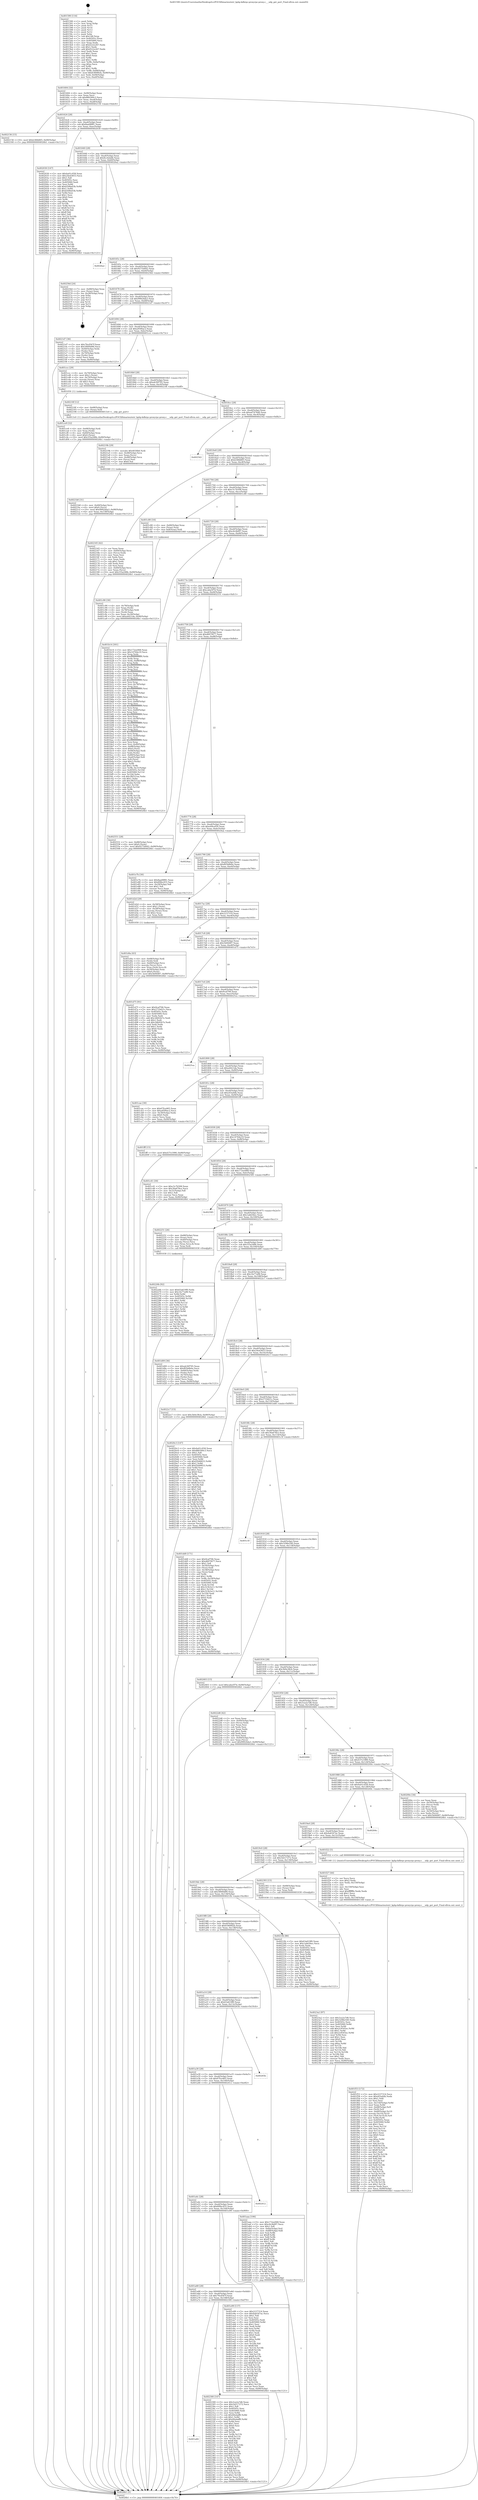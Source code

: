 digraph "0x401590" {
  label = "0x401590 (/mnt/c/Users/mathe/Desktop/tcc/POCII/binaries/extr_kphp-kdbrpc-proxyrpc-proxy.c___udp_get_port_Final-ollvm.out::main(0))"
  labelloc = "t"
  node[shape=record]

  Entry [label="",width=0.3,height=0.3,shape=circle,fillcolor=black,style=filled]
  "0x401604" [label="{
     0x401604 [32]\l
     | [instrs]\l
     &nbsp;&nbsp;0x401604 \<+6\>: mov -0x90(%rbp),%eax\l
     &nbsp;&nbsp;0x40160a \<+2\>: mov %eax,%ecx\l
     &nbsp;&nbsp;0x40160c \<+6\>: sub $0x866300c3,%ecx\l
     &nbsp;&nbsp;0x401612 \<+6\>: mov %eax,-0xa4(%rbp)\l
     &nbsp;&nbsp;0x401618 \<+6\>: mov %ecx,-0xa8(%rbp)\l
     &nbsp;&nbsp;0x40161e \<+6\>: je 0000000000402156 \<main+0xbc6\>\l
  }"]
  "0x402156" [label="{
     0x402156 [15]\l
     | [instrs]\l
     &nbsp;&nbsp;0x402156 \<+10\>: movl $0xb368d6f3,-0x90(%rbp)\l
     &nbsp;&nbsp;0x402160 \<+5\>: jmp 00000000004026b1 \<main+0x1121\>\l
  }"]
  "0x401624" [label="{
     0x401624 [28]\l
     | [instrs]\l
     &nbsp;&nbsp;0x401624 \<+5\>: jmp 0000000000401629 \<main+0x99\>\l
     &nbsp;&nbsp;0x401629 \<+6\>: mov -0xa4(%rbp),%eax\l
     &nbsp;&nbsp;0x40162f \<+5\>: sub $0x8aa08f81,%eax\l
     &nbsp;&nbsp;0x401634 \<+6\>: mov %eax,-0xac(%rbp)\l
     &nbsp;&nbsp;0x40163a \<+6\>: je 0000000000402030 \<main+0xaa0\>\l
  }"]
  Exit [label="",width=0.3,height=0.3,shape=circle,fillcolor=black,style=filled,peripheries=2]
  "0x402030" [label="{
     0x402030 [147]\l
     | [instrs]\l
     &nbsp;&nbsp;0x402030 \<+5\>: mov $0x4a01c058,%eax\l
     &nbsp;&nbsp;0x402035 \<+5\>: mov $0x24ed3653,%ecx\l
     &nbsp;&nbsp;0x40203a \<+2\>: mov $0x1,%dl\l
     &nbsp;&nbsp;0x40203c \<+7\>: mov 0x40505c,%esi\l
     &nbsp;&nbsp;0x402043 \<+7\>: mov 0x405060,%edi\l
     &nbsp;&nbsp;0x40204a \<+3\>: mov %esi,%r8d\l
     &nbsp;&nbsp;0x40204d \<+7\>: add $0xb508a03b,%r8d\l
     &nbsp;&nbsp;0x402054 \<+4\>: sub $0x1,%r8d\l
     &nbsp;&nbsp;0x402058 \<+7\>: sub $0xb508a03b,%r8d\l
     &nbsp;&nbsp;0x40205f \<+4\>: imul %r8d,%esi\l
     &nbsp;&nbsp;0x402063 \<+3\>: and $0x1,%esi\l
     &nbsp;&nbsp;0x402066 \<+3\>: cmp $0x0,%esi\l
     &nbsp;&nbsp;0x402069 \<+4\>: sete %r9b\l
     &nbsp;&nbsp;0x40206d \<+3\>: cmp $0xa,%edi\l
     &nbsp;&nbsp;0x402070 \<+4\>: setl %r10b\l
     &nbsp;&nbsp;0x402074 \<+3\>: mov %r9b,%r11b\l
     &nbsp;&nbsp;0x402077 \<+4\>: xor $0xff,%r11b\l
     &nbsp;&nbsp;0x40207b \<+3\>: mov %r10b,%bl\l
     &nbsp;&nbsp;0x40207e \<+3\>: xor $0xff,%bl\l
     &nbsp;&nbsp;0x402081 \<+3\>: xor $0x1,%dl\l
     &nbsp;&nbsp;0x402084 \<+3\>: mov %r11b,%r14b\l
     &nbsp;&nbsp;0x402087 \<+4\>: and $0xff,%r14b\l
     &nbsp;&nbsp;0x40208b \<+3\>: and %dl,%r9b\l
     &nbsp;&nbsp;0x40208e \<+3\>: mov %bl,%r15b\l
     &nbsp;&nbsp;0x402091 \<+4\>: and $0xff,%r15b\l
     &nbsp;&nbsp;0x402095 \<+3\>: and %dl,%r10b\l
     &nbsp;&nbsp;0x402098 \<+3\>: or %r9b,%r14b\l
     &nbsp;&nbsp;0x40209b \<+3\>: or %r10b,%r15b\l
     &nbsp;&nbsp;0x40209e \<+3\>: xor %r15b,%r14b\l
     &nbsp;&nbsp;0x4020a1 \<+3\>: or %bl,%r11b\l
     &nbsp;&nbsp;0x4020a4 \<+4\>: xor $0xff,%r11b\l
     &nbsp;&nbsp;0x4020a8 \<+3\>: or $0x1,%dl\l
     &nbsp;&nbsp;0x4020ab \<+3\>: and %dl,%r11b\l
     &nbsp;&nbsp;0x4020ae \<+3\>: or %r11b,%r14b\l
     &nbsp;&nbsp;0x4020b1 \<+4\>: test $0x1,%r14b\l
     &nbsp;&nbsp;0x4020b5 \<+3\>: cmovne %ecx,%eax\l
     &nbsp;&nbsp;0x4020b8 \<+6\>: mov %eax,-0x90(%rbp)\l
     &nbsp;&nbsp;0x4020be \<+5\>: jmp 00000000004026b1 \<main+0x1121\>\l
  }"]
  "0x401640" [label="{
     0x401640 [28]\l
     | [instrs]\l
     &nbsp;&nbsp;0x401640 \<+5\>: jmp 0000000000401645 \<main+0xb5\>\l
     &nbsp;&nbsp;0x401645 \<+6\>: mov -0xa4(%rbp),%eax\l
     &nbsp;&nbsp;0x40164b \<+5\>: sub $0x8cc4ebdb,%eax\l
     &nbsp;&nbsp;0x401650 \<+6\>: mov %eax,-0xb0(%rbp)\l
     &nbsp;&nbsp;0x401656 \<+6\>: je 00000000004026a2 \<main+0x1112\>\l
  }"]
  "0x4023a2" [label="{
     0x4023a2 [97]\l
     | [instrs]\l
     &nbsp;&nbsp;0x4023a2 \<+5\>: mov $0x3ca2a7d6,%ecx\l
     &nbsp;&nbsp;0x4023a7 \<+5\>: mov $0x3296e540,%edx\l
     &nbsp;&nbsp;0x4023ac \<+7\>: mov 0x40505c,%esi\l
     &nbsp;&nbsp;0x4023b3 \<+8\>: mov 0x405060,%r8d\l
     &nbsp;&nbsp;0x4023bb \<+3\>: mov %esi,%r9d\l
     &nbsp;&nbsp;0x4023be \<+7\>: add $0x2c9545ec,%r9d\l
     &nbsp;&nbsp;0x4023c5 \<+4\>: sub $0x1,%r9d\l
     &nbsp;&nbsp;0x4023c9 \<+7\>: sub $0x2c9545ec,%r9d\l
     &nbsp;&nbsp;0x4023d0 \<+4\>: imul %r9d,%esi\l
     &nbsp;&nbsp;0x4023d4 \<+3\>: and $0x1,%esi\l
     &nbsp;&nbsp;0x4023d7 \<+3\>: cmp $0x0,%esi\l
     &nbsp;&nbsp;0x4023da \<+4\>: sete %r10b\l
     &nbsp;&nbsp;0x4023de \<+4\>: cmp $0xa,%r8d\l
     &nbsp;&nbsp;0x4023e2 \<+4\>: setl %r11b\l
     &nbsp;&nbsp;0x4023e6 \<+3\>: mov %r10b,%bl\l
     &nbsp;&nbsp;0x4023e9 \<+3\>: and %r11b,%bl\l
     &nbsp;&nbsp;0x4023ec \<+3\>: xor %r11b,%r10b\l
     &nbsp;&nbsp;0x4023ef \<+3\>: or %r10b,%bl\l
     &nbsp;&nbsp;0x4023f2 \<+3\>: test $0x1,%bl\l
     &nbsp;&nbsp;0x4023f5 \<+3\>: cmovne %edx,%ecx\l
     &nbsp;&nbsp;0x4023f8 \<+6\>: mov %ecx,-0x90(%rbp)\l
     &nbsp;&nbsp;0x4023fe \<+5\>: jmp 00000000004026b1 \<main+0x1121\>\l
  }"]
  "0x4026a2" [label="{
     0x4026a2\l
  }", style=dashed]
  "0x40165c" [label="{
     0x40165c [28]\l
     | [instrs]\l
     &nbsp;&nbsp;0x40165c \<+5\>: jmp 0000000000401661 \<main+0xd1\>\l
     &nbsp;&nbsp;0x401661 \<+6\>: mov -0xa4(%rbp),%eax\l
     &nbsp;&nbsp;0x401667 \<+5\>: sub $0x9275d442,%eax\l
     &nbsp;&nbsp;0x40166c \<+6\>: mov %eax,-0xb4(%rbp)\l
     &nbsp;&nbsp;0x401672 \<+6\>: je 000000000040256d \<main+0xfdd\>\l
  }"]
  "0x401a84" [label="{
     0x401a84\l
  }", style=dashed]
  "0x40256d" [label="{
     0x40256d [24]\l
     | [instrs]\l
     &nbsp;&nbsp;0x40256d \<+7\>: mov -0x88(%rbp),%rax\l
     &nbsp;&nbsp;0x402574 \<+2\>: mov (%rax),%eax\l
     &nbsp;&nbsp;0x402576 \<+4\>: lea -0x28(%rbp),%rsp\l
     &nbsp;&nbsp;0x40257a \<+1\>: pop %rbx\l
     &nbsp;&nbsp;0x40257b \<+2\>: pop %r12\l
     &nbsp;&nbsp;0x40257d \<+2\>: pop %r13\l
     &nbsp;&nbsp;0x40257f \<+2\>: pop %r14\l
     &nbsp;&nbsp;0x402581 \<+2\>: pop %r15\l
     &nbsp;&nbsp;0x402583 \<+1\>: pop %rbp\l
     &nbsp;&nbsp;0x402584 \<+1\>: ret\l
  }"]
  "0x401678" [label="{
     0x401678 [28]\l
     | [instrs]\l
     &nbsp;&nbsp;0x401678 \<+5\>: jmp 000000000040167d \<main+0xed\>\l
     &nbsp;&nbsp;0x40167d \<+6\>: mov -0xa4(%rbp),%eax\l
     &nbsp;&nbsp;0x401683 \<+5\>: sub $0x99924da3,%eax\l
     &nbsp;&nbsp;0x401688 \<+6\>: mov %eax,-0xb8(%rbp)\l
     &nbsp;&nbsp;0x40168e \<+6\>: je 00000000004021d7 \<main+0xc47\>\l
  }"]
  "0x402300" [label="{
     0x402300 [147]\l
     | [instrs]\l
     &nbsp;&nbsp;0x402300 \<+5\>: mov $0x3ca2a7d6,%eax\l
     &nbsp;&nbsp;0x402305 \<+5\>: mov $0x5d217272,%ecx\l
     &nbsp;&nbsp;0x40230a \<+2\>: mov $0x1,%dl\l
     &nbsp;&nbsp;0x40230c \<+7\>: mov 0x40505c,%esi\l
     &nbsp;&nbsp;0x402313 \<+7\>: mov 0x405060,%edi\l
     &nbsp;&nbsp;0x40231a \<+3\>: mov %esi,%r8d\l
     &nbsp;&nbsp;0x40231d \<+7\>: sub $0x40edaff0,%r8d\l
     &nbsp;&nbsp;0x402324 \<+4\>: sub $0x1,%r8d\l
     &nbsp;&nbsp;0x402328 \<+7\>: add $0x40edaff0,%r8d\l
     &nbsp;&nbsp;0x40232f \<+4\>: imul %r8d,%esi\l
     &nbsp;&nbsp;0x402333 \<+3\>: and $0x1,%esi\l
     &nbsp;&nbsp;0x402336 \<+3\>: cmp $0x0,%esi\l
     &nbsp;&nbsp;0x402339 \<+4\>: sete %r9b\l
     &nbsp;&nbsp;0x40233d \<+3\>: cmp $0xa,%edi\l
     &nbsp;&nbsp;0x402340 \<+4\>: setl %r10b\l
     &nbsp;&nbsp;0x402344 \<+3\>: mov %r9b,%r11b\l
     &nbsp;&nbsp;0x402347 \<+4\>: xor $0xff,%r11b\l
     &nbsp;&nbsp;0x40234b \<+3\>: mov %r10b,%bl\l
     &nbsp;&nbsp;0x40234e \<+3\>: xor $0xff,%bl\l
     &nbsp;&nbsp;0x402351 \<+3\>: xor $0x0,%dl\l
     &nbsp;&nbsp;0x402354 \<+3\>: mov %r11b,%r14b\l
     &nbsp;&nbsp;0x402357 \<+4\>: and $0x0,%r14b\l
     &nbsp;&nbsp;0x40235b \<+3\>: and %dl,%r9b\l
     &nbsp;&nbsp;0x40235e \<+3\>: mov %bl,%r15b\l
     &nbsp;&nbsp;0x402361 \<+4\>: and $0x0,%r15b\l
     &nbsp;&nbsp;0x402365 \<+3\>: and %dl,%r10b\l
     &nbsp;&nbsp;0x402368 \<+3\>: or %r9b,%r14b\l
     &nbsp;&nbsp;0x40236b \<+3\>: or %r10b,%r15b\l
     &nbsp;&nbsp;0x40236e \<+3\>: xor %r15b,%r14b\l
     &nbsp;&nbsp;0x402371 \<+3\>: or %bl,%r11b\l
     &nbsp;&nbsp;0x402374 \<+4\>: xor $0xff,%r11b\l
     &nbsp;&nbsp;0x402378 \<+3\>: or $0x0,%dl\l
     &nbsp;&nbsp;0x40237b \<+3\>: and %dl,%r11b\l
     &nbsp;&nbsp;0x40237e \<+3\>: or %r11b,%r14b\l
     &nbsp;&nbsp;0x402381 \<+4\>: test $0x1,%r14b\l
     &nbsp;&nbsp;0x402385 \<+3\>: cmovne %ecx,%eax\l
     &nbsp;&nbsp;0x402388 \<+6\>: mov %eax,-0x90(%rbp)\l
     &nbsp;&nbsp;0x40238e \<+5\>: jmp 00000000004026b1 \<main+0x1121\>\l
  }"]
  "0x4021d7" [label="{
     0x4021d7 [36]\l
     | [instrs]\l
     &nbsp;&nbsp;0x4021d7 \<+5\>: mov $0x79cd567f,%eax\l
     &nbsp;&nbsp;0x4021dc \<+5\>: mov $0x5f000d90,%ecx\l
     &nbsp;&nbsp;0x4021e1 \<+4\>: mov -0x40(%rbp),%rdx\l
     &nbsp;&nbsp;0x4021e5 \<+2\>: mov (%rdx),%esi\l
     &nbsp;&nbsp;0x4021e7 \<+4\>: mov -0x70(%rbp),%rdx\l
     &nbsp;&nbsp;0x4021eb \<+2\>: cmp (%rdx),%esi\l
     &nbsp;&nbsp;0x4021ed \<+3\>: cmovl %ecx,%eax\l
     &nbsp;&nbsp;0x4021f0 \<+6\>: mov %eax,-0x90(%rbp)\l
     &nbsp;&nbsp;0x4021f6 \<+5\>: jmp 00000000004026b1 \<main+0x1121\>\l
  }"]
  "0x401694" [label="{
     0x401694 [28]\l
     | [instrs]\l
     &nbsp;&nbsp;0x401694 \<+5\>: jmp 0000000000401699 \<main+0x109\>\l
     &nbsp;&nbsp;0x401699 \<+6\>: mov -0xa4(%rbp),%eax\l
     &nbsp;&nbsp;0x40169f \<+5\>: sub $0xa95f0ac2,%eax\l
     &nbsp;&nbsp;0x4016a4 \<+6\>: mov %eax,-0xbc(%rbp)\l
     &nbsp;&nbsp;0x4016aa \<+6\>: je 0000000000401ccc \<main+0x73c\>\l
  }"]
  "0x40226b" [label="{
     0x40226b [92]\l
     | [instrs]\l
     &nbsp;&nbsp;0x40226b \<+5\>: mov $0x63a619f0,%edx\l
     &nbsp;&nbsp;0x402270 \<+5\>: mov $0x1fa77a98,%esi\l
     &nbsp;&nbsp;0x402275 \<+3\>: xor %r8d,%r8d\l
     &nbsp;&nbsp;0x402278 \<+8\>: mov 0x40505c,%r9d\l
     &nbsp;&nbsp;0x402280 \<+8\>: mov 0x405060,%r10d\l
     &nbsp;&nbsp;0x402288 \<+4\>: sub $0x1,%r8d\l
     &nbsp;&nbsp;0x40228c \<+3\>: mov %r9d,%r11d\l
     &nbsp;&nbsp;0x40228f \<+3\>: add %r8d,%r11d\l
     &nbsp;&nbsp;0x402292 \<+4\>: imul %r11d,%r9d\l
     &nbsp;&nbsp;0x402296 \<+4\>: and $0x1,%r9d\l
     &nbsp;&nbsp;0x40229a \<+4\>: cmp $0x0,%r9d\l
     &nbsp;&nbsp;0x40229e \<+3\>: sete %bl\l
     &nbsp;&nbsp;0x4022a1 \<+4\>: cmp $0xa,%r10d\l
     &nbsp;&nbsp;0x4022a5 \<+4\>: setl %r14b\l
     &nbsp;&nbsp;0x4022a9 \<+3\>: mov %bl,%r15b\l
     &nbsp;&nbsp;0x4022ac \<+3\>: and %r14b,%r15b\l
     &nbsp;&nbsp;0x4022af \<+3\>: xor %r14b,%bl\l
     &nbsp;&nbsp;0x4022b2 \<+3\>: or %bl,%r15b\l
     &nbsp;&nbsp;0x4022b5 \<+4\>: test $0x1,%r15b\l
     &nbsp;&nbsp;0x4022b9 \<+3\>: cmovne %esi,%edx\l
     &nbsp;&nbsp;0x4022bc \<+6\>: mov %edx,-0x90(%rbp)\l
     &nbsp;&nbsp;0x4022c2 \<+5\>: jmp 00000000004026b1 \<main+0x1121\>\l
  }"]
  "0x401ccc" [label="{
     0x401ccc [29]\l
     | [instrs]\l
     &nbsp;&nbsp;0x401ccc \<+4\>: mov -0x70(%rbp),%rax\l
     &nbsp;&nbsp;0x401cd0 \<+6\>: movl $0x1,(%rax)\l
     &nbsp;&nbsp;0x401cd6 \<+4\>: mov -0x70(%rbp),%rax\l
     &nbsp;&nbsp;0x401cda \<+3\>: movslq (%rax),%rax\l
     &nbsp;&nbsp;0x401cdd \<+4\>: shl $0x3,%rax\l
     &nbsp;&nbsp;0x401ce1 \<+3\>: mov %rax,%rdi\l
     &nbsp;&nbsp;0x401ce4 \<+5\>: call 0000000000401050 \<malloc@plt\>\l
     | [calls]\l
     &nbsp;&nbsp;0x401050 \{1\} (unknown)\l
  }"]
  "0x4016b0" [label="{
     0x4016b0 [28]\l
     | [instrs]\l
     &nbsp;&nbsp;0x4016b0 \<+5\>: jmp 00000000004016b5 \<main+0x125\>\l
     &nbsp;&nbsp;0x4016b5 \<+6\>: mov -0xa4(%rbp),%eax\l
     &nbsp;&nbsp;0x4016bb \<+5\>: sub $0xab30f795,%eax\l
     &nbsp;&nbsp;0x4016c0 \<+6\>: mov %eax,-0xc0(%rbp)\l
     &nbsp;&nbsp;0x4016c6 \<+6\>: je 000000000040218f \<main+0xbff\>\l
  }"]
  "0x4021b8" [label="{
     0x4021b8 [31]\l
     | [instrs]\l
     &nbsp;&nbsp;0x4021b8 \<+4\>: mov -0x40(%rbp),%rcx\l
     &nbsp;&nbsp;0x4021bc \<+6\>: movl $0x0,(%rcx)\l
     &nbsp;&nbsp;0x4021c2 \<+10\>: movl $0x99924da3,-0x90(%rbp)\l
     &nbsp;&nbsp;0x4021cc \<+6\>: mov %eax,-0x158(%rbp)\l
     &nbsp;&nbsp;0x4021d2 \<+5\>: jmp 00000000004026b1 \<main+0x1121\>\l
  }"]
  "0x40218f" [label="{
     0x40218f [12]\l
     | [instrs]\l
     &nbsp;&nbsp;0x40218f \<+4\>: mov -0x68(%rbp),%rax\l
     &nbsp;&nbsp;0x402193 \<+3\>: mov (%rax),%rdi\l
     &nbsp;&nbsp;0x402196 \<+5\>: call 00000000004013c0 \<__udp_get_port\>\l
     | [calls]\l
     &nbsp;&nbsp;0x4013c0 \{1\} (/mnt/c/Users/mathe/Desktop/tcc/POCII/binaries/extr_kphp-kdbrpc-proxyrpc-proxy.c___udp_get_port_Final-ollvm.out::__udp_get_port)\l
  }"]
  "0x4016cc" [label="{
     0x4016cc [28]\l
     | [instrs]\l
     &nbsp;&nbsp;0x4016cc \<+5\>: jmp 00000000004016d1 \<main+0x141\>\l
     &nbsp;&nbsp;0x4016d1 \<+6\>: mov -0xa4(%rbp),%eax\l
     &nbsp;&nbsp;0x4016d7 \<+5\>: sub $0xad7476d0,%eax\l
     &nbsp;&nbsp;0x4016dc \<+6\>: mov %eax,-0xc4(%rbp)\l
     &nbsp;&nbsp;0x4016e2 \<+6\>: je 0000000000402542 \<main+0xfb2\>\l
  }"]
  "0x40219b" [label="{
     0x40219b [29]\l
     | [instrs]\l
     &nbsp;&nbsp;0x40219b \<+10\>: movabs $0x4030b6,%rdi\l
     &nbsp;&nbsp;0x4021a5 \<+4\>: mov -0x48(%rbp),%rcx\l
     &nbsp;&nbsp;0x4021a9 \<+2\>: mov %eax,(%rcx)\l
     &nbsp;&nbsp;0x4021ab \<+4\>: mov -0x48(%rbp),%rcx\l
     &nbsp;&nbsp;0x4021af \<+2\>: mov (%rcx),%esi\l
     &nbsp;&nbsp;0x4021b1 \<+2\>: mov $0x0,%al\l
     &nbsp;&nbsp;0x4021b3 \<+5\>: call 0000000000401040 \<printf@plt\>\l
     | [calls]\l
     &nbsp;&nbsp;0x401040 \{1\} (unknown)\l
  }"]
  "0x402542" [label="{
     0x402542\l
  }", style=dashed]
  "0x4016e8" [label="{
     0x4016e8 [28]\l
     | [instrs]\l
     &nbsp;&nbsp;0x4016e8 \<+5\>: jmp 00000000004016ed \<main+0x15d\>\l
     &nbsp;&nbsp;0x4016ed \<+6\>: mov -0xa4(%rbp),%eax\l
     &nbsp;&nbsp;0x4016f3 \<+5\>: sub $0xb368d6f3,%eax\l
     &nbsp;&nbsp;0x4016f8 \<+6\>: mov %eax,-0xc8(%rbp)\l
     &nbsp;&nbsp;0x4016fe \<+6\>: je 0000000000402165 \<main+0xbd5\>\l
  }"]
  "0x401f53" [label="{
     0x401f53 [172]\l
     | [instrs]\l
     &nbsp;&nbsp;0x401f53 \<+5\>: mov $0x2237314,%ecx\l
     &nbsp;&nbsp;0x401f58 \<+5\>: mov $0xe03a44b,%edx\l
     &nbsp;&nbsp;0x401f5d \<+3\>: mov $0x1,%dil\l
     &nbsp;&nbsp;0x401f60 \<+2\>: xor %esi,%esi\l
     &nbsp;&nbsp;0x401f62 \<+7\>: mov -0x154(%rbp),%r8d\l
     &nbsp;&nbsp;0x401f69 \<+4\>: imul %eax,%r8d\l
     &nbsp;&nbsp;0x401f6d \<+4\>: mov -0x68(%rbp),%r9\l
     &nbsp;&nbsp;0x401f71 \<+3\>: mov (%r9),%r9\l
     &nbsp;&nbsp;0x401f74 \<+4\>: mov -0x60(%rbp),%r10\l
     &nbsp;&nbsp;0x401f78 \<+3\>: movslq (%r10),%r10\l
     &nbsp;&nbsp;0x401f7b \<+4\>: mov (%r9,%r10,8),%r9\l
     &nbsp;&nbsp;0x401f7f \<+3\>: mov %r8d,(%r9)\l
     &nbsp;&nbsp;0x401f82 \<+7\>: mov 0x40505c,%eax\l
     &nbsp;&nbsp;0x401f89 \<+8\>: mov 0x405060,%r8d\l
     &nbsp;&nbsp;0x401f91 \<+3\>: sub $0x1,%esi\l
     &nbsp;&nbsp;0x401f94 \<+3\>: mov %eax,%r11d\l
     &nbsp;&nbsp;0x401f97 \<+3\>: add %esi,%r11d\l
     &nbsp;&nbsp;0x401f9a \<+4\>: imul %r11d,%eax\l
     &nbsp;&nbsp;0x401f9e \<+3\>: and $0x1,%eax\l
     &nbsp;&nbsp;0x401fa1 \<+3\>: cmp $0x0,%eax\l
     &nbsp;&nbsp;0x401fa4 \<+3\>: sete %bl\l
     &nbsp;&nbsp;0x401fa7 \<+4\>: cmp $0xa,%r8d\l
     &nbsp;&nbsp;0x401fab \<+4\>: setl %r14b\l
     &nbsp;&nbsp;0x401faf \<+3\>: mov %bl,%r15b\l
     &nbsp;&nbsp;0x401fb2 \<+4\>: xor $0xff,%r15b\l
     &nbsp;&nbsp;0x401fb6 \<+3\>: mov %r14b,%r12b\l
     &nbsp;&nbsp;0x401fb9 \<+4\>: xor $0xff,%r12b\l
     &nbsp;&nbsp;0x401fbd \<+4\>: xor $0x1,%dil\l
     &nbsp;&nbsp;0x401fc1 \<+3\>: mov %r15b,%r13b\l
     &nbsp;&nbsp;0x401fc4 \<+4\>: and $0xff,%r13b\l
     &nbsp;&nbsp;0x401fc8 \<+3\>: and %dil,%bl\l
     &nbsp;&nbsp;0x401fcb \<+3\>: mov %r12b,%al\l
     &nbsp;&nbsp;0x401fce \<+2\>: and $0xff,%al\l
     &nbsp;&nbsp;0x401fd0 \<+3\>: and %dil,%r14b\l
     &nbsp;&nbsp;0x401fd3 \<+3\>: or %bl,%r13b\l
     &nbsp;&nbsp;0x401fd6 \<+3\>: or %r14b,%al\l
     &nbsp;&nbsp;0x401fd9 \<+3\>: xor %al,%r13b\l
     &nbsp;&nbsp;0x401fdc \<+3\>: or %r12b,%r15b\l
     &nbsp;&nbsp;0x401fdf \<+4\>: xor $0xff,%r15b\l
     &nbsp;&nbsp;0x401fe3 \<+4\>: or $0x1,%dil\l
     &nbsp;&nbsp;0x401fe7 \<+3\>: and %dil,%r15b\l
     &nbsp;&nbsp;0x401fea \<+3\>: or %r15b,%r13b\l
     &nbsp;&nbsp;0x401fed \<+4\>: test $0x1,%r13b\l
     &nbsp;&nbsp;0x401ff1 \<+3\>: cmovne %edx,%ecx\l
     &nbsp;&nbsp;0x401ff4 \<+6\>: mov %ecx,-0x90(%rbp)\l
     &nbsp;&nbsp;0x401ffa \<+5\>: jmp 00000000004026b1 \<main+0x1121\>\l
  }"]
  "0x402165" [label="{
     0x402165 [42]\l
     | [instrs]\l
     &nbsp;&nbsp;0x402165 \<+2\>: xor %eax,%eax\l
     &nbsp;&nbsp;0x402167 \<+4\>: mov -0x60(%rbp),%rcx\l
     &nbsp;&nbsp;0x40216b \<+2\>: mov (%rcx),%edx\l
     &nbsp;&nbsp;0x40216d \<+2\>: mov %eax,%esi\l
     &nbsp;&nbsp;0x40216f \<+2\>: sub %edx,%esi\l
     &nbsp;&nbsp;0x402171 \<+2\>: mov %eax,%edx\l
     &nbsp;&nbsp;0x402173 \<+3\>: sub $0x1,%edx\l
     &nbsp;&nbsp;0x402176 \<+2\>: add %edx,%esi\l
     &nbsp;&nbsp;0x402178 \<+2\>: sub %esi,%eax\l
     &nbsp;&nbsp;0x40217a \<+4\>: mov -0x60(%rbp),%rcx\l
     &nbsp;&nbsp;0x40217e \<+2\>: mov %eax,(%rcx)\l
     &nbsp;&nbsp;0x402180 \<+10\>: movl $0x1f3a248b,-0x90(%rbp)\l
     &nbsp;&nbsp;0x40218a \<+5\>: jmp 00000000004026b1 \<main+0x1121\>\l
  }"]
  "0x401704" [label="{
     0x401704 [28]\l
     | [instrs]\l
     &nbsp;&nbsp;0x401704 \<+5\>: jmp 0000000000401709 \<main+0x179\>\l
     &nbsp;&nbsp;0x401709 \<+6\>: mov -0xa4(%rbp),%eax\l
     &nbsp;&nbsp;0x40170f \<+5\>: sub $0xc5c7b508,%eax\l
     &nbsp;&nbsp;0x401714 \<+6\>: mov %eax,-0xcc(%rbp)\l
     &nbsp;&nbsp;0x40171a \<+6\>: je 0000000000401c80 \<main+0x6f0\>\l
  }"]
  "0x401f27" [label="{
     0x401f27 [44]\l
     | [instrs]\l
     &nbsp;&nbsp;0x401f27 \<+2\>: xor %ecx,%ecx\l
     &nbsp;&nbsp;0x401f29 \<+5\>: mov $0x2,%edx\l
     &nbsp;&nbsp;0x401f2e \<+6\>: mov %edx,-0x150(%rbp)\l
     &nbsp;&nbsp;0x401f34 \<+1\>: cltd\l
     &nbsp;&nbsp;0x401f35 \<+6\>: mov -0x150(%rbp),%esi\l
     &nbsp;&nbsp;0x401f3b \<+2\>: idiv %esi\l
     &nbsp;&nbsp;0x401f3d \<+6\>: imul $0xfffffffe,%edx,%edx\l
     &nbsp;&nbsp;0x401f43 \<+3\>: sub $0x1,%ecx\l
     &nbsp;&nbsp;0x401f46 \<+2\>: sub %ecx,%edx\l
     &nbsp;&nbsp;0x401f48 \<+6\>: mov %edx,-0x154(%rbp)\l
     &nbsp;&nbsp;0x401f4e \<+5\>: call 0000000000401160 \<next_i\>\l
     | [calls]\l
     &nbsp;&nbsp;0x401160 \{1\} (/mnt/c/Users/mathe/Desktop/tcc/POCII/binaries/extr_kphp-kdbrpc-proxyrpc-proxy.c___udp_get_port_Final-ollvm.out::next_i)\l
  }"]
  "0x401c80" [label="{
     0x401c80 [16]\l
     | [instrs]\l
     &nbsp;&nbsp;0x401c80 \<+4\>: mov -0x80(%rbp),%rax\l
     &nbsp;&nbsp;0x401c84 \<+3\>: mov (%rax),%rax\l
     &nbsp;&nbsp;0x401c87 \<+4\>: mov 0x8(%rax),%rdi\l
     &nbsp;&nbsp;0x401c8b \<+5\>: call 0000000000401060 \<atoi@plt\>\l
     | [calls]\l
     &nbsp;&nbsp;0x401060 \{1\} (unknown)\l
  }"]
  "0x401720" [label="{
     0x401720 [28]\l
     | [instrs]\l
     &nbsp;&nbsp;0x401720 \<+5\>: jmp 0000000000401725 \<main+0x195\>\l
     &nbsp;&nbsp;0x401725 \<+6\>: mov -0xa4(%rbp),%eax\l
     &nbsp;&nbsp;0x40172b \<+5\>: sub $0xc6c4bf97,%eax\l
     &nbsp;&nbsp;0x401730 \<+6\>: mov %eax,-0xd0(%rbp)\l
     &nbsp;&nbsp;0x401736 \<+6\>: je 0000000000401b14 \<main+0x584\>\l
  }"]
  "0x401a68" [label="{
     0x401a68 [28]\l
     | [instrs]\l
     &nbsp;&nbsp;0x401a68 \<+5\>: jmp 0000000000401a6d \<main+0x4dd\>\l
     &nbsp;&nbsp;0x401a6d \<+6\>: mov -0xa4(%rbp),%eax\l
     &nbsp;&nbsp;0x401a73 \<+5\>: sub $0x79cd567f,%eax\l
     &nbsp;&nbsp;0x401a78 \<+6\>: mov %eax,-0x148(%rbp)\l
     &nbsp;&nbsp;0x401a7e \<+6\>: je 0000000000402300 \<main+0xd70\>\l
  }"]
  "0x401b14" [label="{
     0x401b14 [301]\l
     | [instrs]\l
     &nbsp;&nbsp;0x401b14 \<+5\>: mov $0x172ee068,%eax\l
     &nbsp;&nbsp;0x401b19 \<+5\>: mov $0x14764e19,%ecx\l
     &nbsp;&nbsp;0x401b1e \<+3\>: mov %rsp,%rdx\l
     &nbsp;&nbsp;0x401b21 \<+4\>: add $0xfffffffffffffff0,%rdx\l
     &nbsp;&nbsp;0x401b25 \<+3\>: mov %rdx,%rsp\l
     &nbsp;&nbsp;0x401b28 \<+7\>: mov %rdx,-0x88(%rbp)\l
     &nbsp;&nbsp;0x401b2f \<+3\>: mov %rsp,%rdx\l
     &nbsp;&nbsp;0x401b32 \<+4\>: add $0xfffffffffffffff0,%rdx\l
     &nbsp;&nbsp;0x401b36 \<+3\>: mov %rdx,%rsp\l
     &nbsp;&nbsp;0x401b39 \<+3\>: mov %rsp,%rsi\l
     &nbsp;&nbsp;0x401b3c \<+4\>: add $0xfffffffffffffff0,%rsi\l
     &nbsp;&nbsp;0x401b40 \<+3\>: mov %rsi,%rsp\l
     &nbsp;&nbsp;0x401b43 \<+4\>: mov %rsi,-0x80(%rbp)\l
     &nbsp;&nbsp;0x401b47 \<+3\>: mov %rsp,%rsi\l
     &nbsp;&nbsp;0x401b4a \<+4\>: add $0xfffffffffffffff0,%rsi\l
     &nbsp;&nbsp;0x401b4e \<+3\>: mov %rsi,%rsp\l
     &nbsp;&nbsp;0x401b51 \<+4\>: mov %rsi,-0x78(%rbp)\l
     &nbsp;&nbsp;0x401b55 \<+3\>: mov %rsp,%rsi\l
     &nbsp;&nbsp;0x401b58 \<+4\>: add $0xfffffffffffffff0,%rsi\l
     &nbsp;&nbsp;0x401b5c \<+3\>: mov %rsi,%rsp\l
     &nbsp;&nbsp;0x401b5f \<+4\>: mov %rsi,-0x70(%rbp)\l
     &nbsp;&nbsp;0x401b63 \<+3\>: mov %rsp,%rsi\l
     &nbsp;&nbsp;0x401b66 \<+4\>: add $0xfffffffffffffff0,%rsi\l
     &nbsp;&nbsp;0x401b6a \<+3\>: mov %rsi,%rsp\l
     &nbsp;&nbsp;0x401b6d \<+4\>: mov %rsi,-0x68(%rbp)\l
     &nbsp;&nbsp;0x401b71 \<+3\>: mov %rsp,%rsi\l
     &nbsp;&nbsp;0x401b74 \<+4\>: add $0xfffffffffffffff0,%rsi\l
     &nbsp;&nbsp;0x401b78 \<+3\>: mov %rsi,%rsp\l
     &nbsp;&nbsp;0x401b7b \<+4\>: mov %rsi,-0x60(%rbp)\l
     &nbsp;&nbsp;0x401b7f \<+3\>: mov %rsp,%rsi\l
     &nbsp;&nbsp;0x401b82 \<+4\>: add $0xfffffffffffffff0,%rsi\l
     &nbsp;&nbsp;0x401b86 \<+3\>: mov %rsi,%rsp\l
     &nbsp;&nbsp;0x401b89 \<+4\>: mov %rsi,-0x58(%rbp)\l
     &nbsp;&nbsp;0x401b8d \<+3\>: mov %rsp,%rsi\l
     &nbsp;&nbsp;0x401b90 \<+4\>: add $0xfffffffffffffff0,%rsi\l
     &nbsp;&nbsp;0x401b94 \<+3\>: mov %rsi,%rsp\l
     &nbsp;&nbsp;0x401b97 \<+4\>: mov %rsi,-0x50(%rbp)\l
     &nbsp;&nbsp;0x401b9b \<+3\>: mov %rsp,%rsi\l
     &nbsp;&nbsp;0x401b9e \<+4\>: add $0xfffffffffffffff0,%rsi\l
     &nbsp;&nbsp;0x401ba2 \<+3\>: mov %rsi,%rsp\l
     &nbsp;&nbsp;0x401ba5 \<+4\>: mov %rsi,-0x48(%rbp)\l
     &nbsp;&nbsp;0x401ba9 \<+3\>: mov %rsp,%rsi\l
     &nbsp;&nbsp;0x401bac \<+4\>: add $0xfffffffffffffff0,%rsi\l
     &nbsp;&nbsp;0x401bb0 \<+3\>: mov %rsi,%rsp\l
     &nbsp;&nbsp;0x401bb3 \<+4\>: mov %rsi,-0x40(%rbp)\l
     &nbsp;&nbsp;0x401bb7 \<+7\>: mov -0x88(%rbp),%rsi\l
     &nbsp;&nbsp;0x401bbe \<+6\>: movl $0x0,(%rsi)\l
     &nbsp;&nbsp;0x401bc4 \<+6\>: mov -0x94(%rbp),%edi\l
     &nbsp;&nbsp;0x401bca \<+2\>: mov %edi,(%rdx)\l
     &nbsp;&nbsp;0x401bcc \<+4\>: mov -0x80(%rbp),%rsi\l
     &nbsp;&nbsp;0x401bd0 \<+7\>: mov -0xa0(%rbp),%r8\l
     &nbsp;&nbsp;0x401bd7 \<+3\>: mov %r8,(%rsi)\l
     &nbsp;&nbsp;0x401bda \<+3\>: cmpl $0x2,(%rdx)\l
     &nbsp;&nbsp;0x401bdd \<+4\>: setne %r9b\l
     &nbsp;&nbsp;0x401be1 \<+4\>: and $0x1,%r9b\l
     &nbsp;&nbsp;0x401be5 \<+4\>: mov %r9b,-0x31(%rbp)\l
     &nbsp;&nbsp;0x401be9 \<+8\>: mov 0x40505c,%r10d\l
     &nbsp;&nbsp;0x401bf1 \<+8\>: mov 0x405060,%r11d\l
     &nbsp;&nbsp;0x401bf9 \<+3\>: mov %r10d,%ebx\l
     &nbsp;&nbsp;0x401bfc \<+6\>: sub $0x3fb521aa,%ebx\l
     &nbsp;&nbsp;0x401c02 \<+3\>: sub $0x1,%ebx\l
     &nbsp;&nbsp;0x401c05 \<+6\>: add $0x3fb521aa,%ebx\l
     &nbsp;&nbsp;0x401c0b \<+4\>: imul %ebx,%r10d\l
     &nbsp;&nbsp;0x401c0f \<+4\>: and $0x1,%r10d\l
     &nbsp;&nbsp;0x401c13 \<+4\>: cmp $0x0,%r10d\l
     &nbsp;&nbsp;0x401c17 \<+4\>: sete %r9b\l
     &nbsp;&nbsp;0x401c1b \<+4\>: cmp $0xa,%r11d\l
     &nbsp;&nbsp;0x401c1f \<+4\>: setl %r14b\l
     &nbsp;&nbsp;0x401c23 \<+3\>: mov %r9b,%r15b\l
     &nbsp;&nbsp;0x401c26 \<+3\>: and %r14b,%r15b\l
     &nbsp;&nbsp;0x401c29 \<+3\>: xor %r14b,%r9b\l
     &nbsp;&nbsp;0x401c2c \<+3\>: or %r9b,%r15b\l
     &nbsp;&nbsp;0x401c2f \<+4\>: test $0x1,%r15b\l
     &nbsp;&nbsp;0x401c33 \<+3\>: cmovne %ecx,%eax\l
     &nbsp;&nbsp;0x401c36 \<+6\>: mov %eax,-0x90(%rbp)\l
     &nbsp;&nbsp;0x401c3c \<+5\>: jmp 00000000004026b1 \<main+0x1121\>\l
  }"]
  "0x40173c" [label="{
     0x40173c [28]\l
     | [instrs]\l
     &nbsp;&nbsp;0x40173c \<+5\>: jmp 0000000000401741 \<main+0x1b1\>\l
     &nbsp;&nbsp;0x401741 \<+6\>: mov -0xa4(%rbp),%eax\l
     &nbsp;&nbsp;0x401747 \<+5\>: sub $0xcaba5f7d,%eax\l
     &nbsp;&nbsp;0x40174c \<+6\>: mov %eax,-0xd4(%rbp)\l
     &nbsp;&nbsp;0x401752 \<+6\>: je 0000000000402551 \<main+0xfc1\>\l
  }"]
  "0x401e99" [label="{
     0x401e99 [137]\l
     | [instrs]\l
     &nbsp;&nbsp;0x401e99 \<+5\>: mov $0x2237314,%eax\l
     &nbsp;&nbsp;0x401e9e \<+5\>: mov $0x4ab547ac,%ecx\l
     &nbsp;&nbsp;0x401ea3 \<+2\>: mov $0x1,%dl\l
     &nbsp;&nbsp;0x401ea5 \<+2\>: xor %esi,%esi\l
     &nbsp;&nbsp;0x401ea7 \<+7\>: mov 0x40505c,%edi\l
     &nbsp;&nbsp;0x401eae \<+8\>: mov 0x405060,%r8d\l
     &nbsp;&nbsp;0x401eb6 \<+3\>: sub $0x1,%esi\l
     &nbsp;&nbsp;0x401eb9 \<+3\>: mov %edi,%r9d\l
     &nbsp;&nbsp;0x401ebc \<+3\>: add %esi,%r9d\l
     &nbsp;&nbsp;0x401ebf \<+4\>: imul %r9d,%edi\l
     &nbsp;&nbsp;0x401ec3 \<+3\>: and $0x1,%edi\l
     &nbsp;&nbsp;0x401ec6 \<+3\>: cmp $0x0,%edi\l
     &nbsp;&nbsp;0x401ec9 \<+4\>: sete %r10b\l
     &nbsp;&nbsp;0x401ecd \<+4\>: cmp $0xa,%r8d\l
     &nbsp;&nbsp;0x401ed1 \<+4\>: setl %r11b\l
     &nbsp;&nbsp;0x401ed5 \<+3\>: mov %r10b,%bl\l
     &nbsp;&nbsp;0x401ed8 \<+3\>: xor $0xff,%bl\l
     &nbsp;&nbsp;0x401edb \<+3\>: mov %r11b,%r14b\l
     &nbsp;&nbsp;0x401ede \<+4\>: xor $0xff,%r14b\l
     &nbsp;&nbsp;0x401ee2 \<+3\>: xor $0x1,%dl\l
     &nbsp;&nbsp;0x401ee5 \<+3\>: mov %bl,%r15b\l
     &nbsp;&nbsp;0x401ee8 \<+4\>: and $0xff,%r15b\l
     &nbsp;&nbsp;0x401eec \<+3\>: and %dl,%r10b\l
     &nbsp;&nbsp;0x401eef \<+3\>: mov %r14b,%r12b\l
     &nbsp;&nbsp;0x401ef2 \<+4\>: and $0xff,%r12b\l
     &nbsp;&nbsp;0x401ef6 \<+3\>: and %dl,%r11b\l
     &nbsp;&nbsp;0x401ef9 \<+3\>: or %r10b,%r15b\l
     &nbsp;&nbsp;0x401efc \<+3\>: or %r11b,%r12b\l
     &nbsp;&nbsp;0x401eff \<+3\>: xor %r12b,%r15b\l
     &nbsp;&nbsp;0x401f02 \<+3\>: or %r14b,%bl\l
     &nbsp;&nbsp;0x401f05 \<+3\>: xor $0xff,%bl\l
     &nbsp;&nbsp;0x401f08 \<+3\>: or $0x1,%dl\l
     &nbsp;&nbsp;0x401f0b \<+2\>: and %dl,%bl\l
     &nbsp;&nbsp;0x401f0d \<+3\>: or %bl,%r15b\l
     &nbsp;&nbsp;0x401f10 \<+4\>: test $0x1,%r15b\l
     &nbsp;&nbsp;0x401f14 \<+3\>: cmovne %ecx,%eax\l
     &nbsp;&nbsp;0x401f17 \<+6\>: mov %eax,-0x90(%rbp)\l
     &nbsp;&nbsp;0x401f1d \<+5\>: jmp 00000000004026b1 \<main+0x1121\>\l
  }"]
  "0x402551" [label="{
     0x402551 [28]\l
     | [instrs]\l
     &nbsp;&nbsp;0x402551 \<+7\>: mov -0x88(%rbp),%rax\l
     &nbsp;&nbsp;0x402558 \<+6\>: movl $0x0,(%rax)\l
     &nbsp;&nbsp;0x40255e \<+10\>: movl $0x9275d442,-0x90(%rbp)\l
     &nbsp;&nbsp;0x402568 \<+5\>: jmp 00000000004026b1 \<main+0x1121\>\l
  }"]
  "0x401758" [label="{
     0x401758 [28]\l
     | [instrs]\l
     &nbsp;&nbsp;0x401758 \<+5\>: jmp 000000000040175d \<main+0x1cd\>\l
     &nbsp;&nbsp;0x40175d \<+6\>: mov -0xa4(%rbp),%eax\l
     &nbsp;&nbsp;0x401763 \<+5\>: sub $0xd607f477,%eax\l
     &nbsp;&nbsp;0x401768 \<+6\>: mov %eax,-0xd8(%rbp)\l
     &nbsp;&nbsp;0x40176e \<+6\>: je 0000000000401e7b \<main+0x8eb\>\l
  }"]
  "0x401a4c" [label="{
     0x401a4c [28]\l
     | [instrs]\l
     &nbsp;&nbsp;0x401a4c \<+5\>: jmp 0000000000401a51 \<main+0x4c1\>\l
     &nbsp;&nbsp;0x401a51 \<+6\>: mov -0xa4(%rbp),%eax\l
     &nbsp;&nbsp;0x401a57 \<+5\>: sub $0x6f4bc455,%eax\l
     &nbsp;&nbsp;0x401a5c \<+6\>: mov %eax,-0x144(%rbp)\l
     &nbsp;&nbsp;0x401a62 \<+6\>: je 0000000000401e99 \<main+0x909\>\l
  }"]
  "0x401e7b" [label="{
     0x401e7b [30]\l
     | [instrs]\l
     &nbsp;&nbsp;0x401e7b \<+5\>: mov $0x8aa08f81,%eax\l
     &nbsp;&nbsp;0x401e80 \<+5\>: mov $0x6f4bc455,%ecx\l
     &nbsp;&nbsp;0x401e85 \<+3\>: mov -0x29(%rbp),%dl\l
     &nbsp;&nbsp;0x401e88 \<+3\>: test $0x1,%dl\l
     &nbsp;&nbsp;0x401e8b \<+3\>: cmovne %ecx,%eax\l
     &nbsp;&nbsp;0x401e8e \<+6\>: mov %eax,-0x90(%rbp)\l
     &nbsp;&nbsp;0x401e94 \<+5\>: jmp 00000000004026b1 \<main+0x1121\>\l
  }"]
  "0x401774" [label="{
     0x401774 [28]\l
     | [instrs]\l
     &nbsp;&nbsp;0x401774 \<+5\>: jmp 0000000000401779 \<main+0x1e9\>\l
     &nbsp;&nbsp;0x401779 \<+6\>: mov -0xa4(%rbp),%eax\l
     &nbsp;&nbsp;0x40177f \<+5\>: sub $0xe09cef50,%eax\l
     &nbsp;&nbsp;0x401784 \<+6\>: mov %eax,-0xdc(%rbp)\l
     &nbsp;&nbsp;0x40178a \<+6\>: je 00000000004024aa \<main+0xf1a\>\l
  }"]
  "0x402412" [label="{
     0x402412\l
  }", style=dashed]
  "0x4024aa" [label="{
     0x4024aa\l
  }", style=dashed]
  "0x401790" [label="{
     0x401790 [28]\l
     | [instrs]\l
     &nbsp;&nbsp;0x401790 \<+5\>: jmp 0000000000401795 \<main+0x205\>\l
     &nbsp;&nbsp;0x401795 \<+6\>: mov -0xa4(%rbp),%eax\l
     &nbsp;&nbsp;0x40179b \<+5\>: sub $0xf65b8b0e,%eax\l
     &nbsp;&nbsp;0x4017a0 \<+6\>: mov %eax,-0xe0(%rbp)\l
     &nbsp;&nbsp;0x4017a6 \<+6\>: je 0000000000401d2d \<main+0x79d\>\l
  }"]
  "0x401a30" [label="{
     0x401a30 [28]\l
     | [instrs]\l
     &nbsp;&nbsp;0x401a30 \<+5\>: jmp 0000000000401a35 \<main+0x4a5\>\l
     &nbsp;&nbsp;0x401a35 \<+6\>: mov -0xa4(%rbp),%eax\l
     &nbsp;&nbsp;0x401a3b \<+5\>: sub $0x67fce465,%eax\l
     &nbsp;&nbsp;0x401a40 \<+6\>: mov %eax,-0x140(%rbp)\l
     &nbsp;&nbsp;0x401a46 \<+6\>: je 0000000000402412 \<main+0xe82\>\l
  }"]
  "0x401d2d" [label="{
     0x401d2d [29]\l
     | [instrs]\l
     &nbsp;&nbsp;0x401d2d \<+4\>: mov -0x58(%rbp),%rax\l
     &nbsp;&nbsp;0x401d31 \<+6\>: movl $0x1,(%rax)\l
     &nbsp;&nbsp;0x401d37 \<+4\>: mov -0x58(%rbp),%rax\l
     &nbsp;&nbsp;0x401d3b \<+3\>: movslq (%rax),%rax\l
     &nbsp;&nbsp;0x401d3e \<+4\>: shl $0x2,%rax\l
     &nbsp;&nbsp;0x401d42 \<+3\>: mov %rax,%rdi\l
     &nbsp;&nbsp;0x401d45 \<+5\>: call 0000000000401050 \<malloc@plt\>\l
     | [calls]\l
     &nbsp;&nbsp;0x401050 \{1\} (unknown)\l
  }"]
  "0x4017ac" [label="{
     0x4017ac [28]\l
     | [instrs]\l
     &nbsp;&nbsp;0x4017ac \<+5\>: jmp 00000000004017b1 \<main+0x221\>\l
     &nbsp;&nbsp;0x4017b1 \<+6\>: mov -0xa4(%rbp),%eax\l
     &nbsp;&nbsp;0x4017b7 \<+5\>: sub $0x2237314,%eax\l
     &nbsp;&nbsp;0x4017bc \<+6\>: mov %eax,-0xe4(%rbp)\l
     &nbsp;&nbsp;0x4017c2 \<+6\>: je 00000000004025ef \<main+0x105f\>\l
  }"]
  "0x40265b" [label="{
     0x40265b\l
  }", style=dashed]
  "0x4025ef" [label="{
     0x4025ef\l
  }", style=dashed]
  "0x4017c8" [label="{
     0x4017c8 [28]\l
     | [instrs]\l
     &nbsp;&nbsp;0x4017c8 \<+5\>: jmp 00000000004017cd \<main+0x23d\>\l
     &nbsp;&nbsp;0x4017cd \<+6\>: mov -0xa4(%rbp),%eax\l
     &nbsp;&nbsp;0x4017d3 \<+5\>: sub $0x5b94487,%eax\l
     &nbsp;&nbsp;0x4017d8 \<+6\>: mov %eax,-0xe8(%rbp)\l
     &nbsp;&nbsp;0x4017de \<+6\>: je 0000000000401d75 \<main+0x7e5\>\l
  }"]
  "0x401d4a" [label="{
     0x401d4a [43]\l
     | [instrs]\l
     &nbsp;&nbsp;0x401d4a \<+4\>: mov -0x68(%rbp),%rdi\l
     &nbsp;&nbsp;0x401d4e \<+3\>: mov (%rdi),%rdi\l
     &nbsp;&nbsp;0x401d51 \<+4\>: mov -0x60(%rbp),%rcx\l
     &nbsp;&nbsp;0x401d55 \<+3\>: movslq (%rcx),%rcx\l
     &nbsp;&nbsp;0x401d58 \<+4\>: mov %rax,(%rdi,%rcx,8)\l
     &nbsp;&nbsp;0x401d5c \<+4\>: mov -0x50(%rbp),%rax\l
     &nbsp;&nbsp;0x401d60 \<+6\>: movl $0x0,(%rax)\l
     &nbsp;&nbsp;0x401d66 \<+10\>: movl $0x5b94487,-0x90(%rbp)\l
     &nbsp;&nbsp;0x401d70 \<+5\>: jmp 00000000004026b1 \<main+0x1121\>\l
  }"]
  "0x401d75" [label="{
     0x401d75 [91]\l
     | [instrs]\l
     &nbsp;&nbsp;0x401d75 \<+5\>: mov $0x9caf706,%eax\l
     &nbsp;&nbsp;0x401d7a \<+5\>: mov $0x2710d21c,%ecx\l
     &nbsp;&nbsp;0x401d7f \<+7\>: mov 0x40505c,%edx\l
     &nbsp;&nbsp;0x401d86 \<+7\>: mov 0x405060,%esi\l
     &nbsp;&nbsp;0x401d8d \<+2\>: mov %edx,%edi\l
     &nbsp;&nbsp;0x401d8f \<+6\>: add $0x3db92b7e,%edi\l
     &nbsp;&nbsp;0x401d95 \<+3\>: sub $0x1,%edi\l
     &nbsp;&nbsp;0x401d98 \<+6\>: sub $0x3db92b7e,%edi\l
     &nbsp;&nbsp;0x401d9e \<+3\>: imul %edi,%edx\l
     &nbsp;&nbsp;0x401da1 \<+3\>: and $0x1,%edx\l
     &nbsp;&nbsp;0x401da4 \<+3\>: cmp $0x0,%edx\l
     &nbsp;&nbsp;0x401da7 \<+4\>: sete %r8b\l
     &nbsp;&nbsp;0x401dab \<+3\>: cmp $0xa,%esi\l
     &nbsp;&nbsp;0x401dae \<+4\>: setl %r9b\l
     &nbsp;&nbsp;0x401db2 \<+3\>: mov %r8b,%r10b\l
     &nbsp;&nbsp;0x401db5 \<+3\>: and %r9b,%r10b\l
     &nbsp;&nbsp;0x401db8 \<+3\>: xor %r9b,%r8b\l
     &nbsp;&nbsp;0x401dbb \<+3\>: or %r8b,%r10b\l
     &nbsp;&nbsp;0x401dbe \<+4\>: test $0x1,%r10b\l
     &nbsp;&nbsp;0x401dc2 \<+3\>: cmovne %ecx,%eax\l
     &nbsp;&nbsp;0x401dc5 \<+6\>: mov %eax,-0x90(%rbp)\l
     &nbsp;&nbsp;0x401dcb \<+5\>: jmp 00000000004026b1 \<main+0x1121\>\l
  }"]
  "0x4017e4" [label="{
     0x4017e4 [28]\l
     | [instrs]\l
     &nbsp;&nbsp;0x4017e4 \<+5\>: jmp 00000000004017e9 \<main+0x259\>\l
     &nbsp;&nbsp;0x4017e9 \<+6\>: mov -0xa4(%rbp),%eax\l
     &nbsp;&nbsp;0x4017ef \<+5\>: sub $0x9caf706,%eax\l
     &nbsp;&nbsp;0x4017f4 \<+6\>: mov %eax,-0xec(%rbp)\l
     &nbsp;&nbsp;0x4017fa \<+6\>: je 00000000004025ca \<main+0x103a\>\l
  }"]
  "0x401ce9" [label="{
     0x401ce9 [32]\l
     | [instrs]\l
     &nbsp;&nbsp;0x401ce9 \<+4\>: mov -0x68(%rbp),%rdi\l
     &nbsp;&nbsp;0x401ced \<+3\>: mov %rax,(%rdi)\l
     &nbsp;&nbsp;0x401cf0 \<+4\>: mov -0x60(%rbp),%rax\l
     &nbsp;&nbsp;0x401cf4 \<+6\>: movl $0x0,(%rax)\l
     &nbsp;&nbsp;0x401cfa \<+10\>: movl $0x1f3a248b,-0x90(%rbp)\l
     &nbsp;&nbsp;0x401d04 \<+5\>: jmp 00000000004026b1 \<main+0x1121\>\l
  }"]
  "0x4025ca" [label="{
     0x4025ca\l
  }", style=dashed]
  "0x401800" [label="{
     0x401800 [28]\l
     | [instrs]\l
     &nbsp;&nbsp;0x401800 \<+5\>: jmp 0000000000401805 \<main+0x275\>\l
     &nbsp;&nbsp;0x401805 \<+6\>: mov -0xa4(%rbp),%eax\l
     &nbsp;&nbsp;0x40180b \<+5\>: sub $0xa4421da,%eax\l
     &nbsp;&nbsp;0x401810 \<+6\>: mov %eax,-0xf0(%rbp)\l
     &nbsp;&nbsp;0x401816 \<+6\>: je 0000000000401cae \<main+0x71e\>\l
  }"]
  "0x401c90" [label="{
     0x401c90 [30]\l
     | [instrs]\l
     &nbsp;&nbsp;0x401c90 \<+4\>: mov -0x78(%rbp),%rdi\l
     &nbsp;&nbsp;0x401c94 \<+2\>: mov %eax,(%rdi)\l
     &nbsp;&nbsp;0x401c96 \<+4\>: mov -0x78(%rbp),%rdi\l
     &nbsp;&nbsp;0x401c9a \<+2\>: mov (%rdi),%eax\l
     &nbsp;&nbsp;0x401c9c \<+3\>: mov %eax,-0x30(%rbp)\l
     &nbsp;&nbsp;0x401c9f \<+10\>: movl $0xa4421da,-0x90(%rbp)\l
     &nbsp;&nbsp;0x401ca9 \<+5\>: jmp 00000000004026b1 \<main+0x1121\>\l
  }"]
  "0x401cae" [label="{
     0x401cae [30]\l
     | [instrs]\l
     &nbsp;&nbsp;0x401cae \<+5\>: mov $0x67fce465,%eax\l
     &nbsp;&nbsp;0x401cb3 \<+5\>: mov $0xa95f0ac2,%ecx\l
     &nbsp;&nbsp;0x401cb8 \<+3\>: mov -0x30(%rbp),%edx\l
     &nbsp;&nbsp;0x401cbb \<+3\>: cmp $0x0,%edx\l
     &nbsp;&nbsp;0x401cbe \<+3\>: cmove %ecx,%eax\l
     &nbsp;&nbsp;0x401cc1 \<+6\>: mov %eax,-0x90(%rbp)\l
     &nbsp;&nbsp;0x401cc7 \<+5\>: jmp 00000000004026b1 \<main+0x1121\>\l
  }"]
  "0x40181c" [label="{
     0x40181c [28]\l
     | [instrs]\l
     &nbsp;&nbsp;0x40181c \<+5\>: jmp 0000000000401821 \<main+0x291\>\l
     &nbsp;&nbsp;0x401821 \<+6\>: mov -0xa4(%rbp),%eax\l
     &nbsp;&nbsp;0x401827 \<+5\>: sub $0xe03a44b,%eax\l
     &nbsp;&nbsp;0x40182c \<+6\>: mov %eax,-0xf4(%rbp)\l
     &nbsp;&nbsp;0x401832 \<+6\>: je 0000000000401fff \<main+0xa6f\>\l
  }"]
  "0x401590" [label="{
     0x401590 [116]\l
     | [instrs]\l
     &nbsp;&nbsp;0x401590 \<+1\>: push %rbp\l
     &nbsp;&nbsp;0x401591 \<+3\>: mov %rsp,%rbp\l
     &nbsp;&nbsp;0x401594 \<+2\>: push %r15\l
     &nbsp;&nbsp;0x401596 \<+2\>: push %r14\l
     &nbsp;&nbsp;0x401598 \<+2\>: push %r13\l
     &nbsp;&nbsp;0x40159a \<+2\>: push %r12\l
     &nbsp;&nbsp;0x40159c \<+1\>: push %rbx\l
     &nbsp;&nbsp;0x40159d \<+7\>: sub $0x148,%rsp\l
     &nbsp;&nbsp;0x4015a4 \<+7\>: mov 0x40505c,%eax\l
     &nbsp;&nbsp;0x4015ab \<+7\>: mov 0x405060,%ecx\l
     &nbsp;&nbsp;0x4015b2 \<+2\>: mov %eax,%edx\l
     &nbsp;&nbsp;0x4015b4 \<+6\>: sub $0xf222e267,%edx\l
     &nbsp;&nbsp;0x4015ba \<+3\>: sub $0x1,%edx\l
     &nbsp;&nbsp;0x4015bd \<+6\>: add $0xf222e267,%edx\l
     &nbsp;&nbsp;0x4015c3 \<+3\>: imul %edx,%eax\l
     &nbsp;&nbsp;0x4015c6 \<+3\>: and $0x1,%eax\l
     &nbsp;&nbsp;0x4015c9 \<+3\>: cmp $0x0,%eax\l
     &nbsp;&nbsp;0x4015cc \<+4\>: sete %r8b\l
     &nbsp;&nbsp;0x4015d0 \<+4\>: and $0x1,%r8b\l
     &nbsp;&nbsp;0x4015d4 \<+7\>: mov %r8b,-0x8a(%rbp)\l
     &nbsp;&nbsp;0x4015db \<+3\>: cmp $0xa,%ecx\l
     &nbsp;&nbsp;0x4015de \<+4\>: setl %r8b\l
     &nbsp;&nbsp;0x4015e2 \<+4\>: and $0x1,%r8b\l
     &nbsp;&nbsp;0x4015e6 \<+7\>: mov %r8b,-0x89(%rbp)\l
     &nbsp;&nbsp;0x4015ed \<+10\>: movl $0x6360f92b,-0x90(%rbp)\l
     &nbsp;&nbsp;0x4015f7 \<+6\>: mov %edi,-0x94(%rbp)\l
     &nbsp;&nbsp;0x4015fd \<+7\>: mov %rsi,-0xa0(%rbp)\l
  }"]
  "0x401fff" [label="{
     0x401fff [15]\l
     | [instrs]\l
     &nbsp;&nbsp;0x401fff \<+10\>: movl $0x437e1990,-0x90(%rbp)\l
     &nbsp;&nbsp;0x402009 \<+5\>: jmp 00000000004026b1 \<main+0x1121\>\l
  }"]
  "0x401838" [label="{
     0x401838 [28]\l
     | [instrs]\l
     &nbsp;&nbsp;0x401838 \<+5\>: jmp 000000000040183d \<main+0x2ad\>\l
     &nbsp;&nbsp;0x40183d \<+6\>: mov -0xa4(%rbp),%eax\l
     &nbsp;&nbsp;0x401843 \<+5\>: sub $0x14764e19,%eax\l
     &nbsp;&nbsp;0x401848 \<+6\>: mov %eax,-0xf8(%rbp)\l
     &nbsp;&nbsp;0x40184e \<+6\>: je 0000000000401c41 \<main+0x6b1\>\l
  }"]
  "0x4026b1" [label="{
     0x4026b1 [5]\l
     | [instrs]\l
     &nbsp;&nbsp;0x4026b1 \<+5\>: jmp 0000000000401604 \<main+0x74\>\l
  }"]
  "0x401c41" [label="{
     0x401c41 [30]\l
     | [instrs]\l
     &nbsp;&nbsp;0x401c41 \<+5\>: mov $0xc5c7b508,%eax\l
     &nbsp;&nbsp;0x401c46 \<+5\>: mov $0x30a678ce,%ecx\l
     &nbsp;&nbsp;0x401c4b \<+3\>: mov -0x31(%rbp),%dl\l
     &nbsp;&nbsp;0x401c4e \<+3\>: test $0x1,%dl\l
     &nbsp;&nbsp;0x401c51 \<+3\>: cmovne %ecx,%eax\l
     &nbsp;&nbsp;0x401c54 \<+6\>: mov %eax,-0x90(%rbp)\l
     &nbsp;&nbsp;0x401c5a \<+5\>: jmp 00000000004026b1 \<main+0x1121\>\l
  }"]
  "0x401854" [label="{
     0x401854 [28]\l
     | [instrs]\l
     &nbsp;&nbsp;0x401854 \<+5\>: jmp 0000000000401859 \<main+0x2c9\>\l
     &nbsp;&nbsp;0x401859 \<+6\>: mov -0xa4(%rbp),%eax\l
     &nbsp;&nbsp;0x40185f \<+5\>: sub $0x172ee068,%eax\l
     &nbsp;&nbsp;0x401864 \<+6\>: mov %eax,-0xfc(%rbp)\l
     &nbsp;&nbsp;0x40186a \<+6\>: je 0000000000402585 \<main+0xff5\>\l
  }"]
  "0x401a14" [label="{
     0x401a14 [28]\l
     | [instrs]\l
     &nbsp;&nbsp;0x401a14 \<+5\>: jmp 0000000000401a19 \<main+0x489\>\l
     &nbsp;&nbsp;0x401a19 \<+6\>: mov -0xa4(%rbp),%eax\l
     &nbsp;&nbsp;0x401a1f \<+5\>: sub $0x63a619f0,%eax\l
     &nbsp;&nbsp;0x401a24 \<+6\>: mov %eax,-0x13c(%rbp)\l
     &nbsp;&nbsp;0x401a2a \<+6\>: je 000000000040265b \<main+0x10cb\>\l
  }"]
  "0x402585" [label="{
     0x402585\l
  }", style=dashed]
  "0x401870" [label="{
     0x401870 [28]\l
     | [instrs]\l
     &nbsp;&nbsp;0x401870 \<+5\>: jmp 0000000000401875 \<main+0x2e5\>\l
     &nbsp;&nbsp;0x401875 \<+6\>: mov -0xa4(%rbp),%eax\l
     &nbsp;&nbsp;0x40187b \<+5\>: sub $0x1abb56ec,%eax\l
     &nbsp;&nbsp;0x401880 \<+6\>: mov %eax,-0x100(%rbp)\l
     &nbsp;&nbsp;0x401886 \<+6\>: je 0000000000402251 \<main+0xcc1\>\l
  }"]
  "0x401aaa" [label="{
     0x401aaa [106]\l
     | [instrs]\l
     &nbsp;&nbsp;0x401aaa \<+5\>: mov $0x172ee068,%eax\l
     &nbsp;&nbsp;0x401aaf \<+5\>: mov $0xc6c4bf97,%ecx\l
     &nbsp;&nbsp;0x401ab4 \<+2\>: mov $0x1,%dl\l
     &nbsp;&nbsp;0x401ab6 \<+7\>: mov -0x8a(%rbp),%sil\l
     &nbsp;&nbsp;0x401abd \<+7\>: mov -0x89(%rbp),%dil\l
     &nbsp;&nbsp;0x401ac4 \<+3\>: mov %sil,%r8b\l
     &nbsp;&nbsp;0x401ac7 \<+4\>: xor $0xff,%r8b\l
     &nbsp;&nbsp;0x401acb \<+3\>: mov %dil,%r9b\l
     &nbsp;&nbsp;0x401ace \<+4\>: xor $0xff,%r9b\l
     &nbsp;&nbsp;0x401ad2 \<+3\>: xor $0x1,%dl\l
     &nbsp;&nbsp;0x401ad5 \<+3\>: mov %r8b,%r10b\l
     &nbsp;&nbsp;0x401ad8 \<+4\>: and $0xff,%r10b\l
     &nbsp;&nbsp;0x401adc \<+3\>: and %dl,%sil\l
     &nbsp;&nbsp;0x401adf \<+3\>: mov %r9b,%r11b\l
     &nbsp;&nbsp;0x401ae2 \<+4\>: and $0xff,%r11b\l
     &nbsp;&nbsp;0x401ae6 \<+3\>: and %dl,%dil\l
     &nbsp;&nbsp;0x401ae9 \<+3\>: or %sil,%r10b\l
     &nbsp;&nbsp;0x401aec \<+3\>: or %dil,%r11b\l
     &nbsp;&nbsp;0x401aef \<+3\>: xor %r11b,%r10b\l
     &nbsp;&nbsp;0x401af2 \<+3\>: or %r9b,%r8b\l
     &nbsp;&nbsp;0x401af5 \<+4\>: xor $0xff,%r8b\l
     &nbsp;&nbsp;0x401af9 \<+3\>: or $0x1,%dl\l
     &nbsp;&nbsp;0x401afc \<+3\>: and %dl,%r8b\l
     &nbsp;&nbsp;0x401aff \<+3\>: or %r8b,%r10b\l
     &nbsp;&nbsp;0x401b02 \<+4\>: test $0x1,%r10b\l
     &nbsp;&nbsp;0x401b06 \<+3\>: cmovne %ecx,%eax\l
     &nbsp;&nbsp;0x401b09 \<+6\>: mov %eax,-0x90(%rbp)\l
     &nbsp;&nbsp;0x401b0f \<+5\>: jmp 00000000004026b1 \<main+0x1121\>\l
  }"]
  "0x402251" [label="{
     0x402251 [26]\l
     | [instrs]\l
     &nbsp;&nbsp;0x402251 \<+4\>: mov -0x68(%rbp),%rax\l
     &nbsp;&nbsp;0x402255 \<+3\>: mov (%rax),%rax\l
     &nbsp;&nbsp;0x402258 \<+4\>: mov -0x40(%rbp),%rcx\l
     &nbsp;&nbsp;0x40225c \<+3\>: movslq (%rcx),%rcx\l
     &nbsp;&nbsp;0x40225f \<+4\>: mov (%rax,%rcx,8),%rax\l
     &nbsp;&nbsp;0x402263 \<+3\>: mov %rax,%rdi\l
     &nbsp;&nbsp;0x402266 \<+5\>: call 0000000000401030 \<free@plt\>\l
     | [calls]\l
     &nbsp;&nbsp;0x401030 \{1\} (unknown)\l
  }"]
  "0x40188c" [label="{
     0x40188c [28]\l
     | [instrs]\l
     &nbsp;&nbsp;0x40188c \<+5\>: jmp 0000000000401891 \<main+0x301\>\l
     &nbsp;&nbsp;0x401891 \<+6\>: mov -0xa4(%rbp),%eax\l
     &nbsp;&nbsp;0x401897 \<+5\>: sub $0x1f3a248b,%eax\l
     &nbsp;&nbsp;0x40189c \<+6\>: mov %eax,-0x104(%rbp)\l
     &nbsp;&nbsp;0x4018a2 \<+6\>: je 0000000000401d09 \<main+0x779\>\l
  }"]
  "0x4019f8" [label="{
     0x4019f8 [28]\l
     | [instrs]\l
     &nbsp;&nbsp;0x4019f8 \<+5\>: jmp 00000000004019fd \<main+0x46d\>\l
     &nbsp;&nbsp;0x4019fd \<+6\>: mov -0xa4(%rbp),%eax\l
     &nbsp;&nbsp;0x401a03 \<+5\>: sub $0x6360f92b,%eax\l
     &nbsp;&nbsp;0x401a08 \<+6\>: mov %eax,-0x138(%rbp)\l
     &nbsp;&nbsp;0x401a0e \<+6\>: je 0000000000401aaa \<main+0x51a\>\l
  }"]
  "0x401d09" [label="{
     0x401d09 [36]\l
     | [instrs]\l
     &nbsp;&nbsp;0x401d09 \<+5\>: mov $0xab30f795,%eax\l
     &nbsp;&nbsp;0x401d0e \<+5\>: mov $0xf65b8b0e,%ecx\l
     &nbsp;&nbsp;0x401d13 \<+4\>: mov -0x60(%rbp),%rdx\l
     &nbsp;&nbsp;0x401d17 \<+2\>: mov (%rdx),%esi\l
     &nbsp;&nbsp;0x401d19 \<+4\>: mov -0x70(%rbp),%rdx\l
     &nbsp;&nbsp;0x401d1d \<+2\>: cmp (%rdx),%esi\l
     &nbsp;&nbsp;0x401d1f \<+3\>: cmovl %ecx,%eax\l
     &nbsp;&nbsp;0x401d22 \<+6\>: mov %eax,-0x90(%rbp)\l
     &nbsp;&nbsp;0x401d28 \<+5\>: jmp 00000000004026b1 \<main+0x1121\>\l
  }"]
  "0x4018a8" [label="{
     0x4018a8 [28]\l
     | [instrs]\l
     &nbsp;&nbsp;0x4018a8 \<+5\>: jmp 00000000004018ad \<main+0x31d\>\l
     &nbsp;&nbsp;0x4018ad \<+6\>: mov -0xa4(%rbp),%eax\l
     &nbsp;&nbsp;0x4018b3 \<+5\>: sub $0x1fa77a98,%eax\l
     &nbsp;&nbsp;0x4018b8 \<+6\>: mov %eax,-0x108(%rbp)\l
     &nbsp;&nbsp;0x4018be \<+6\>: je 00000000004022c7 \<main+0xd37\>\l
  }"]
  "0x4021fb" [label="{
     0x4021fb [86]\l
     | [instrs]\l
     &nbsp;&nbsp;0x4021fb \<+5\>: mov $0x63a619f0,%eax\l
     &nbsp;&nbsp;0x402200 \<+5\>: mov $0x1abb56ec,%ecx\l
     &nbsp;&nbsp;0x402205 \<+2\>: xor %edx,%edx\l
     &nbsp;&nbsp;0x402207 \<+7\>: mov 0x40505c,%esi\l
     &nbsp;&nbsp;0x40220e \<+7\>: mov 0x405060,%edi\l
     &nbsp;&nbsp;0x402215 \<+3\>: sub $0x1,%edx\l
     &nbsp;&nbsp;0x402218 \<+3\>: mov %esi,%r8d\l
     &nbsp;&nbsp;0x40221b \<+3\>: add %edx,%r8d\l
     &nbsp;&nbsp;0x40221e \<+4\>: imul %r8d,%esi\l
     &nbsp;&nbsp;0x402222 \<+3\>: and $0x1,%esi\l
     &nbsp;&nbsp;0x402225 \<+3\>: cmp $0x0,%esi\l
     &nbsp;&nbsp;0x402228 \<+4\>: sete %r9b\l
     &nbsp;&nbsp;0x40222c \<+3\>: cmp $0xa,%edi\l
     &nbsp;&nbsp;0x40222f \<+4\>: setl %r10b\l
     &nbsp;&nbsp;0x402233 \<+3\>: mov %r9b,%r11b\l
     &nbsp;&nbsp;0x402236 \<+3\>: and %r10b,%r11b\l
     &nbsp;&nbsp;0x402239 \<+3\>: xor %r10b,%r9b\l
     &nbsp;&nbsp;0x40223c \<+3\>: or %r9b,%r11b\l
     &nbsp;&nbsp;0x40223f \<+4\>: test $0x1,%r11b\l
     &nbsp;&nbsp;0x402243 \<+3\>: cmovne %ecx,%eax\l
     &nbsp;&nbsp;0x402246 \<+6\>: mov %eax,-0x90(%rbp)\l
     &nbsp;&nbsp;0x40224c \<+5\>: jmp 00000000004026b1 \<main+0x1121\>\l
  }"]
  "0x4022c7" [label="{
     0x4022c7 [15]\l
     | [instrs]\l
     &nbsp;&nbsp;0x4022c7 \<+10\>: movl $0x3b0e38cb,-0x90(%rbp)\l
     &nbsp;&nbsp;0x4022d1 \<+5\>: jmp 00000000004026b1 \<main+0x1121\>\l
  }"]
  "0x4018c4" [label="{
     0x4018c4 [28]\l
     | [instrs]\l
     &nbsp;&nbsp;0x4018c4 \<+5\>: jmp 00000000004018c9 \<main+0x339\>\l
     &nbsp;&nbsp;0x4018c9 \<+6\>: mov -0xa4(%rbp),%eax\l
     &nbsp;&nbsp;0x4018cf \<+5\>: sub $0x24ed3653,%eax\l
     &nbsp;&nbsp;0x4018d4 \<+6\>: mov %eax,-0x10c(%rbp)\l
     &nbsp;&nbsp;0x4018da \<+6\>: je 00000000004020c3 \<main+0xb33\>\l
  }"]
  "0x4019dc" [label="{
     0x4019dc [28]\l
     | [instrs]\l
     &nbsp;&nbsp;0x4019dc \<+5\>: jmp 00000000004019e1 \<main+0x451\>\l
     &nbsp;&nbsp;0x4019e1 \<+6\>: mov -0xa4(%rbp),%eax\l
     &nbsp;&nbsp;0x4019e7 \<+5\>: sub $0x5f000d90,%eax\l
     &nbsp;&nbsp;0x4019ec \<+6\>: mov %eax,-0x134(%rbp)\l
     &nbsp;&nbsp;0x4019f2 \<+6\>: je 00000000004021fb \<main+0xc6b\>\l
  }"]
  "0x4020c3" [label="{
     0x4020c3 [147]\l
     | [instrs]\l
     &nbsp;&nbsp;0x4020c3 \<+5\>: mov $0x4a01c058,%eax\l
     &nbsp;&nbsp;0x4020c8 \<+5\>: mov $0x866300c3,%ecx\l
     &nbsp;&nbsp;0x4020cd \<+2\>: mov $0x1,%dl\l
     &nbsp;&nbsp;0x4020cf \<+7\>: mov 0x40505c,%esi\l
     &nbsp;&nbsp;0x4020d6 \<+7\>: mov 0x405060,%edi\l
     &nbsp;&nbsp;0x4020dd \<+3\>: mov %esi,%r8d\l
     &nbsp;&nbsp;0x4020e0 \<+7\>: sub $0xf20d6833,%r8d\l
     &nbsp;&nbsp;0x4020e7 \<+4\>: sub $0x1,%r8d\l
     &nbsp;&nbsp;0x4020eb \<+7\>: add $0xf20d6833,%r8d\l
     &nbsp;&nbsp;0x4020f2 \<+4\>: imul %r8d,%esi\l
     &nbsp;&nbsp;0x4020f6 \<+3\>: and $0x1,%esi\l
     &nbsp;&nbsp;0x4020f9 \<+3\>: cmp $0x0,%esi\l
     &nbsp;&nbsp;0x4020fc \<+4\>: sete %r9b\l
     &nbsp;&nbsp;0x402100 \<+3\>: cmp $0xa,%edi\l
     &nbsp;&nbsp;0x402103 \<+4\>: setl %r10b\l
     &nbsp;&nbsp;0x402107 \<+3\>: mov %r9b,%r11b\l
     &nbsp;&nbsp;0x40210a \<+4\>: xor $0xff,%r11b\l
     &nbsp;&nbsp;0x40210e \<+3\>: mov %r10b,%bl\l
     &nbsp;&nbsp;0x402111 \<+3\>: xor $0xff,%bl\l
     &nbsp;&nbsp;0x402114 \<+3\>: xor $0x1,%dl\l
     &nbsp;&nbsp;0x402117 \<+3\>: mov %r11b,%r14b\l
     &nbsp;&nbsp;0x40211a \<+4\>: and $0xff,%r14b\l
     &nbsp;&nbsp;0x40211e \<+3\>: and %dl,%r9b\l
     &nbsp;&nbsp;0x402121 \<+3\>: mov %bl,%r15b\l
     &nbsp;&nbsp;0x402124 \<+4\>: and $0xff,%r15b\l
     &nbsp;&nbsp;0x402128 \<+3\>: and %dl,%r10b\l
     &nbsp;&nbsp;0x40212b \<+3\>: or %r9b,%r14b\l
     &nbsp;&nbsp;0x40212e \<+3\>: or %r10b,%r15b\l
     &nbsp;&nbsp;0x402131 \<+3\>: xor %r15b,%r14b\l
     &nbsp;&nbsp;0x402134 \<+3\>: or %bl,%r11b\l
     &nbsp;&nbsp;0x402137 \<+4\>: xor $0xff,%r11b\l
     &nbsp;&nbsp;0x40213b \<+3\>: or $0x1,%dl\l
     &nbsp;&nbsp;0x40213e \<+3\>: and %dl,%r11b\l
     &nbsp;&nbsp;0x402141 \<+3\>: or %r11b,%r14b\l
     &nbsp;&nbsp;0x402144 \<+4\>: test $0x1,%r14b\l
     &nbsp;&nbsp;0x402148 \<+3\>: cmovne %ecx,%eax\l
     &nbsp;&nbsp;0x40214b \<+6\>: mov %eax,-0x90(%rbp)\l
     &nbsp;&nbsp;0x402151 \<+5\>: jmp 00000000004026b1 \<main+0x1121\>\l
  }"]
  "0x4018e0" [label="{
     0x4018e0 [28]\l
     | [instrs]\l
     &nbsp;&nbsp;0x4018e0 \<+5\>: jmp 00000000004018e5 \<main+0x355\>\l
     &nbsp;&nbsp;0x4018e5 \<+6\>: mov -0xa4(%rbp),%eax\l
     &nbsp;&nbsp;0x4018eb \<+5\>: sub $0x2710d21c,%eax\l
     &nbsp;&nbsp;0x4018f0 \<+6\>: mov %eax,-0x110(%rbp)\l
     &nbsp;&nbsp;0x4018f6 \<+6\>: je 0000000000401dd0 \<main+0x840\>\l
  }"]
  "0x402393" [label="{
     0x402393 [15]\l
     | [instrs]\l
     &nbsp;&nbsp;0x402393 \<+4\>: mov -0x68(%rbp),%rax\l
     &nbsp;&nbsp;0x402397 \<+3\>: mov (%rax),%rax\l
     &nbsp;&nbsp;0x40239a \<+3\>: mov %rax,%rdi\l
     &nbsp;&nbsp;0x40239d \<+5\>: call 0000000000401030 \<free@plt\>\l
     | [calls]\l
     &nbsp;&nbsp;0x401030 \{1\} (unknown)\l
  }"]
  "0x401dd0" [label="{
     0x401dd0 [171]\l
     | [instrs]\l
     &nbsp;&nbsp;0x401dd0 \<+5\>: mov $0x9caf706,%eax\l
     &nbsp;&nbsp;0x401dd5 \<+5\>: mov $0xd607f477,%ecx\l
     &nbsp;&nbsp;0x401dda \<+2\>: mov $0x1,%dl\l
     &nbsp;&nbsp;0x401ddc \<+4\>: mov -0x50(%rbp),%rsi\l
     &nbsp;&nbsp;0x401de0 \<+2\>: mov (%rsi),%edi\l
     &nbsp;&nbsp;0x401de2 \<+4\>: mov -0x58(%rbp),%rsi\l
     &nbsp;&nbsp;0x401de6 \<+2\>: cmp (%rsi),%edi\l
     &nbsp;&nbsp;0x401de8 \<+4\>: setl %r8b\l
     &nbsp;&nbsp;0x401dec \<+4\>: and $0x1,%r8b\l
     &nbsp;&nbsp;0x401df0 \<+4\>: mov %r8b,-0x29(%rbp)\l
     &nbsp;&nbsp;0x401df4 \<+7\>: mov 0x40505c,%edi\l
     &nbsp;&nbsp;0x401dfb \<+8\>: mov 0x405060,%r9d\l
     &nbsp;&nbsp;0x401e03 \<+3\>: mov %edi,%r10d\l
     &nbsp;&nbsp;0x401e06 \<+7\>: sub $0x323b3e11,%r10d\l
     &nbsp;&nbsp;0x401e0d \<+4\>: sub $0x1,%r10d\l
     &nbsp;&nbsp;0x401e11 \<+7\>: add $0x323b3e11,%r10d\l
     &nbsp;&nbsp;0x401e18 \<+4\>: imul %r10d,%edi\l
     &nbsp;&nbsp;0x401e1c \<+3\>: and $0x1,%edi\l
     &nbsp;&nbsp;0x401e1f \<+3\>: cmp $0x0,%edi\l
     &nbsp;&nbsp;0x401e22 \<+4\>: sete %r8b\l
     &nbsp;&nbsp;0x401e26 \<+4\>: cmp $0xa,%r9d\l
     &nbsp;&nbsp;0x401e2a \<+4\>: setl %r11b\l
     &nbsp;&nbsp;0x401e2e \<+3\>: mov %r8b,%bl\l
     &nbsp;&nbsp;0x401e31 \<+3\>: xor $0xff,%bl\l
     &nbsp;&nbsp;0x401e34 \<+3\>: mov %r11b,%r14b\l
     &nbsp;&nbsp;0x401e37 \<+4\>: xor $0xff,%r14b\l
     &nbsp;&nbsp;0x401e3b \<+3\>: xor $0x1,%dl\l
     &nbsp;&nbsp;0x401e3e \<+3\>: mov %bl,%r15b\l
     &nbsp;&nbsp;0x401e41 \<+4\>: and $0xff,%r15b\l
     &nbsp;&nbsp;0x401e45 \<+3\>: and %dl,%r8b\l
     &nbsp;&nbsp;0x401e48 \<+3\>: mov %r14b,%r12b\l
     &nbsp;&nbsp;0x401e4b \<+4\>: and $0xff,%r12b\l
     &nbsp;&nbsp;0x401e4f \<+3\>: and %dl,%r11b\l
     &nbsp;&nbsp;0x401e52 \<+3\>: or %r8b,%r15b\l
     &nbsp;&nbsp;0x401e55 \<+3\>: or %r11b,%r12b\l
     &nbsp;&nbsp;0x401e58 \<+3\>: xor %r12b,%r15b\l
     &nbsp;&nbsp;0x401e5b \<+3\>: or %r14b,%bl\l
     &nbsp;&nbsp;0x401e5e \<+3\>: xor $0xff,%bl\l
     &nbsp;&nbsp;0x401e61 \<+3\>: or $0x1,%dl\l
     &nbsp;&nbsp;0x401e64 \<+2\>: and %dl,%bl\l
     &nbsp;&nbsp;0x401e66 \<+3\>: or %bl,%r15b\l
     &nbsp;&nbsp;0x401e69 \<+4\>: test $0x1,%r15b\l
     &nbsp;&nbsp;0x401e6d \<+3\>: cmovne %ecx,%eax\l
     &nbsp;&nbsp;0x401e70 \<+6\>: mov %eax,-0x90(%rbp)\l
     &nbsp;&nbsp;0x401e76 \<+5\>: jmp 00000000004026b1 \<main+0x1121\>\l
  }"]
  "0x4018fc" [label="{
     0x4018fc [28]\l
     | [instrs]\l
     &nbsp;&nbsp;0x4018fc \<+5\>: jmp 0000000000401901 \<main+0x371\>\l
     &nbsp;&nbsp;0x401901 \<+6\>: mov -0xa4(%rbp),%eax\l
     &nbsp;&nbsp;0x401907 \<+5\>: sub $0x30a678ce,%eax\l
     &nbsp;&nbsp;0x40190c \<+6\>: mov %eax,-0x114(%rbp)\l
     &nbsp;&nbsp;0x401912 \<+6\>: je 0000000000401c5f \<main+0x6cf\>\l
  }"]
  "0x4019c0" [label="{
     0x4019c0 [28]\l
     | [instrs]\l
     &nbsp;&nbsp;0x4019c0 \<+5\>: jmp 00000000004019c5 \<main+0x435\>\l
     &nbsp;&nbsp;0x4019c5 \<+6\>: mov -0xa4(%rbp),%eax\l
     &nbsp;&nbsp;0x4019cb \<+5\>: sub $0x5d217272,%eax\l
     &nbsp;&nbsp;0x4019d0 \<+6\>: mov %eax,-0x130(%rbp)\l
     &nbsp;&nbsp;0x4019d6 \<+6\>: je 0000000000402393 \<main+0xe03\>\l
  }"]
  "0x401c5f" [label="{
     0x401c5f\l
  }", style=dashed]
  "0x401918" [label="{
     0x401918 [28]\l
     | [instrs]\l
     &nbsp;&nbsp;0x401918 \<+5\>: jmp 000000000040191d \<main+0x38d\>\l
     &nbsp;&nbsp;0x40191d \<+6\>: mov -0xa4(%rbp),%eax\l
     &nbsp;&nbsp;0x401923 \<+5\>: sub $0x3296e540,%eax\l
     &nbsp;&nbsp;0x401928 \<+6\>: mov %eax,-0x118(%rbp)\l
     &nbsp;&nbsp;0x40192e \<+6\>: je 0000000000402403 \<main+0xe73\>\l
  }"]
  "0x401f22" [label="{
     0x401f22 [5]\l
     | [instrs]\l
     &nbsp;&nbsp;0x401f22 \<+5\>: call 0000000000401160 \<next_i\>\l
     | [calls]\l
     &nbsp;&nbsp;0x401160 \{1\} (/mnt/c/Users/mathe/Desktop/tcc/POCII/binaries/extr_kphp-kdbrpc-proxyrpc-proxy.c___udp_get_port_Final-ollvm.out::next_i)\l
  }"]
  "0x402403" [label="{
     0x402403 [15]\l
     | [instrs]\l
     &nbsp;&nbsp;0x402403 \<+10\>: movl $0xcaba5f7d,-0x90(%rbp)\l
     &nbsp;&nbsp;0x40240d \<+5\>: jmp 00000000004026b1 \<main+0x1121\>\l
  }"]
  "0x401934" [label="{
     0x401934 [28]\l
     | [instrs]\l
     &nbsp;&nbsp;0x401934 \<+5\>: jmp 0000000000401939 \<main+0x3a9\>\l
     &nbsp;&nbsp;0x401939 \<+6\>: mov -0xa4(%rbp),%eax\l
     &nbsp;&nbsp;0x40193f \<+5\>: sub $0x3b0e38cb,%eax\l
     &nbsp;&nbsp;0x401944 \<+6\>: mov %eax,-0x11c(%rbp)\l
     &nbsp;&nbsp;0x40194a \<+6\>: je 00000000004022d6 \<main+0xd46\>\l
  }"]
  "0x4019a4" [label="{
     0x4019a4 [28]\l
     | [instrs]\l
     &nbsp;&nbsp;0x4019a4 \<+5\>: jmp 00000000004019a9 \<main+0x419\>\l
     &nbsp;&nbsp;0x4019a9 \<+6\>: mov -0xa4(%rbp),%eax\l
     &nbsp;&nbsp;0x4019af \<+5\>: sub $0x4ab547ac,%eax\l
     &nbsp;&nbsp;0x4019b4 \<+6\>: mov %eax,-0x12c(%rbp)\l
     &nbsp;&nbsp;0x4019ba \<+6\>: je 0000000000401f22 \<main+0x992\>\l
  }"]
  "0x4022d6" [label="{
     0x4022d6 [42]\l
     | [instrs]\l
     &nbsp;&nbsp;0x4022d6 \<+2\>: xor %eax,%eax\l
     &nbsp;&nbsp;0x4022d8 \<+4\>: mov -0x40(%rbp),%rcx\l
     &nbsp;&nbsp;0x4022dc \<+2\>: mov (%rcx),%edx\l
     &nbsp;&nbsp;0x4022de \<+2\>: mov %eax,%esi\l
     &nbsp;&nbsp;0x4022e0 \<+2\>: sub %edx,%esi\l
     &nbsp;&nbsp;0x4022e2 \<+2\>: mov %eax,%edx\l
     &nbsp;&nbsp;0x4022e4 \<+3\>: sub $0x1,%edx\l
     &nbsp;&nbsp;0x4022e7 \<+2\>: add %edx,%esi\l
     &nbsp;&nbsp;0x4022e9 \<+2\>: sub %esi,%eax\l
     &nbsp;&nbsp;0x4022eb \<+4\>: mov -0x40(%rbp),%rcx\l
     &nbsp;&nbsp;0x4022ef \<+2\>: mov %eax,(%rcx)\l
     &nbsp;&nbsp;0x4022f1 \<+10\>: movl $0x99924da3,-0x90(%rbp)\l
     &nbsp;&nbsp;0x4022fb \<+5\>: jmp 00000000004026b1 \<main+0x1121\>\l
  }"]
  "0x401950" [label="{
     0x401950 [28]\l
     | [instrs]\l
     &nbsp;&nbsp;0x401950 \<+5\>: jmp 0000000000401955 \<main+0x3c5\>\l
     &nbsp;&nbsp;0x401955 \<+6\>: mov -0xa4(%rbp),%eax\l
     &nbsp;&nbsp;0x40195b \<+5\>: sub $0x3ca2a7d6,%eax\l
     &nbsp;&nbsp;0x401960 \<+6\>: mov %eax,-0x120(%rbp)\l
     &nbsp;&nbsp;0x401966 \<+6\>: je 0000000000402684 \<main+0x10f4\>\l
  }"]
  "0x40264c" [label="{
     0x40264c\l
  }", style=dashed]
  "0x402684" [label="{
     0x402684\l
  }", style=dashed]
  "0x40196c" [label="{
     0x40196c [28]\l
     | [instrs]\l
     &nbsp;&nbsp;0x40196c \<+5\>: jmp 0000000000401971 \<main+0x3e1\>\l
     &nbsp;&nbsp;0x401971 \<+6\>: mov -0xa4(%rbp),%eax\l
     &nbsp;&nbsp;0x401977 \<+5\>: sub $0x437e1990,%eax\l
     &nbsp;&nbsp;0x40197c \<+6\>: mov %eax,-0x124(%rbp)\l
     &nbsp;&nbsp;0x401982 \<+6\>: je 000000000040200e \<main+0xa7e\>\l
  }"]
  "0x401988" [label="{
     0x401988 [28]\l
     | [instrs]\l
     &nbsp;&nbsp;0x401988 \<+5\>: jmp 000000000040198d \<main+0x3fd\>\l
     &nbsp;&nbsp;0x40198d \<+6\>: mov -0xa4(%rbp),%eax\l
     &nbsp;&nbsp;0x401993 \<+5\>: sub $0x4a01c058,%eax\l
     &nbsp;&nbsp;0x401998 \<+6\>: mov %eax,-0x128(%rbp)\l
     &nbsp;&nbsp;0x40199e \<+6\>: je 000000000040264c \<main+0x10bc\>\l
  }"]
  "0x40200e" [label="{
     0x40200e [34]\l
     | [instrs]\l
     &nbsp;&nbsp;0x40200e \<+2\>: xor %eax,%eax\l
     &nbsp;&nbsp;0x402010 \<+4\>: mov -0x50(%rbp),%rcx\l
     &nbsp;&nbsp;0x402014 \<+2\>: mov (%rcx),%edx\l
     &nbsp;&nbsp;0x402016 \<+3\>: sub $0x1,%eax\l
     &nbsp;&nbsp;0x402019 \<+2\>: sub %eax,%edx\l
     &nbsp;&nbsp;0x40201b \<+4\>: mov -0x50(%rbp),%rcx\l
     &nbsp;&nbsp;0x40201f \<+2\>: mov %edx,(%rcx)\l
     &nbsp;&nbsp;0x402021 \<+10\>: movl $0x5b94487,-0x90(%rbp)\l
     &nbsp;&nbsp;0x40202b \<+5\>: jmp 00000000004026b1 \<main+0x1121\>\l
  }"]
  Entry -> "0x401590" [label=" 1"]
  "0x401604" -> "0x402156" [label=" 1"]
  "0x401604" -> "0x401624" [label=" 34"]
  "0x40256d" -> Exit [label=" 1"]
  "0x401624" -> "0x402030" [label=" 1"]
  "0x401624" -> "0x401640" [label=" 33"]
  "0x402551" -> "0x4026b1" [label=" 1"]
  "0x401640" -> "0x4026a2" [label=" 0"]
  "0x401640" -> "0x40165c" [label=" 33"]
  "0x402403" -> "0x4026b1" [label=" 1"]
  "0x40165c" -> "0x40256d" [label=" 1"]
  "0x40165c" -> "0x401678" [label=" 32"]
  "0x4023a2" -> "0x4026b1" [label=" 1"]
  "0x401678" -> "0x4021d7" [label=" 2"]
  "0x401678" -> "0x401694" [label=" 30"]
  "0x402393" -> "0x4023a2" [label=" 1"]
  "0x401694" -> "0x401ccc" [label=" 1"]
  "0x401694" -> "0x4016b0" [label=" 29"]
  "0x401a68" -> "0x401a84" [label=" 0"]
  "0x4016b0" -> "0x40218f" [label=" 1"]
  "0x4016b0" -> "0x4016cc" [label=" 28"]
  "0x401a68" -> "0x402300" [label=" 1"]
  "0x4016cc" -> "0x402542" [label=" 0"]
  "0x4016cc" -> "0x4016e8" [label=" 28"]
  "0x402300" -> "0x4026b1" [label=" 1"]
  "0x4016e8" -> "0x402165" [label=" 1"]
  "0x4016e8" -> "0x401704" [label=" 27"]
  "0x4022d6" -> "0x4026b1" [label=" 1"]
  "0x401704" -> "0x401c80" [label=" 1"]
  "0x401704" -> "0x401720" [label=" 26"]
  "0x4022c7" -> "0x4026b1" [label=" 1"]
  "0x401720" -> "0x401b14" [label=" 1"]
  "0x401720" -> "0x40173c" [label=" 25"]
  "0x40226b" -> "0x4026b1" [label=" 1"]
  "0x40173c" -> "0x402551" [label=" 1"]
  "0x40173c" -> "0x401758" [label=" 24"]
  "0x402251" -> "0x40226b" [label=" 1"]
  "0x401758" -> "0x401e7b" [label=" 2"]
  "0x401758" -> "0x401774" [label=" 22"]
  "0x4021d7" -> "0x4026b1" [label=" 2"]
  "0x401774" -> "0x4024aa" [label=" 0"]
  "0x401774" -> "0x401790" [label=" 22"]
  "0x4021b8" -> "0x4026b1" [label=" 1"]
  "0x401790" -> "0x401d2d" [label=" 1"]
  "0x401790" -> "0x4017ac" [label=" 21"]
  "0x40218f" -> "0x40219b" [label=" 1"]
  "0x4017ac" -> "0x4025ef" [label=" 0"]
  "0x4017ac" -> "0x4017c8" [label=" 21"]
  "0x402165" -> "0x4026b1" [label=" 1"]
  "0x4017c8" -> "0x401d75" [label=" 2"]
  "0x4017c8" -> "0x4017e4" [label=" 19"]
  "0x4020c3" -> "0x4026b1" [label=" 1"]
  "0x4017e4" -> "0x4025ca" [label=" 0"]
  "0x4017e4" -> "0x401800" [label=" 19"]
  "0x402030" -> "0x4026b1" [label=" 1"]
  "0x401800" -> "0x401cae" [label=" 1"]
  "0x401800" -> "0x40181c" [label=" 18"]
  "0x40200e" -> "0x4026b1" [label=" 1"]
  "0x40181c" -> "0x401fff" [label=" 1"]
  "0x40181c" -> "0x401838" [label=" 17"]
  "0x401f53" -> "0x4026b1" [label=" 1"]
  "0x401838" -> "0x401c41" [label=" 1"]
  "0x401838" -> "0x401854" [label=" 16"]
  "0x401f27" -> "0x401f53" [label=" 1"]
  "0x401854" -> "0x402585" [label=" 0"]
  "0x401854" -> "0x401870" [label=" 16"]
  "0x401f22" -> "0x401f27" [label=" 1"]
  "0x401870" -> "0x402251" [label=" 1"]
  "0x401870" -> "0x40188c" [label=" 15"]
  "0x401e99" -> "0x4026b1" [label=" 1"]
  "0x40188c" -> "0x401d09" [label=" 2"]
  "0x40188c" -> "0x4018a8" [label=" 13"]
  "0x401a4c" -> "0x401e99" [label=" 1"]
  "0x4018a8" -> "0x4022c7" [label=" 1"]
  "0x4018a8" -> "0x4018c4" [label=" 12"]
  "0x4021fb" -> "0x4026b1" [label=" 1"]
  "0x4018c4" -> "0x4020c3" [label=" 1"]
  "0x4018c4" -> "0x4018e0" [label=" 11"]
  "0x401a30" -> "0x402412" [label=" 0"]
  "0x4018e0" -> "0x401dd0" [label=" 2"]
  "0x4018e0" -> "0x4018fc" [label=" 9"]
  "0x40219b" -> "0x4021b8" [label=" 1"]
  "0x4018fc" -> "0x401c5f" [label=" 0"]
  "0x4018fc" -> "0x401918" [label=" 9"]
  "0x401a14" -> "0x40265b" [label=" 0"]
  "0x401918" -> "0x402403" [label=" 1"]
  "0x401918" -> "0x401934" [label=" 8"]
  "0x402156" -> "0x4026b1" [label=" 1"]
  "0x401934" -> "0x4022d6" [label=" 1"]
  "0x401934" -> "0x401950" [label=" 7"]
  "0x401dd0" -> "0x4026b1" [label=" 2"]
  "0x401950" -> "0x402684" [label=" 0"]
  "0x401950" -> "0x40196c" [label=" 7"]
  "0x401d75" -> "0x4026b1" [label=" 2"]
  "0x40196c" -> "0x40200e" [label=" 1"]
  "0x40196c" -> "0x401988" [label=" 6"]
  "0x401d4a" -> "0x4026b1" [label=" 1"]
  "0x401988" -> "0x40264c" [label=" 0"]
  "0x401988" -> "0x4019a4" [label=" 6"]
  "0x401e7b" -> "0x4026b1" [label=" 2"]
  "0x4019a4" -> "0x401f22" [label=" 1"]
  "0x4019a4" -> "0x4019c0" [label=" 5"]
  "0x401a14" -> "0x401a30" [label=" 2"]
  "0x4019c0" -> "0x402393" [label=" 1"]
  "0x4019c0" -> "0x4019dc" [label=" 4"]
  "0x401a30" -> "0x401a4c" [label=" 2"]
  "0x4019dc" -> "0x4021fb" [label=" 1"]
  "0x4019dc" -> "0x4019f8" [label=" 3"]
  "0x401a4c" -> "0x401a68" [label=" 1"]
  "0x4019f8" -> "0x401aaa" [label=" 1"]
  "0x4019f8" -> "0x401a14" [label=" 2"]
  "0x401aaa" -> "0x4026b1" [label=" 1"]
  "0x401590" -> "0x401604" [label=" 1"]
  "0x4026b1" -> "0x401604" [label=" 34"]
  "0x401fff" -> "0x4026b1" [label=" 1"]
  "0x401b14" -> "0x4026b1" [label=" 1"]
  "0x401c41" -> "0x4026b1" [label=" 1"]
  "0x401c80" -> "0x401c90" [label=" 1"]
  "0x401c90" -> "0x4026b1" [label=" 1"]
  "0x401cae" -> "0x4026b1" [label=" 1"]
  "0x401ccc" -> "0x401ce9" [label=" 1"]
  "0x401ce9" -> "0x4026b1" [label=" 1"]
  "0x401d09" -> "0x4026b1" [label=" 2"]
  "0x401d2d" -> "0x401d4a" [label=" 1"]
}
